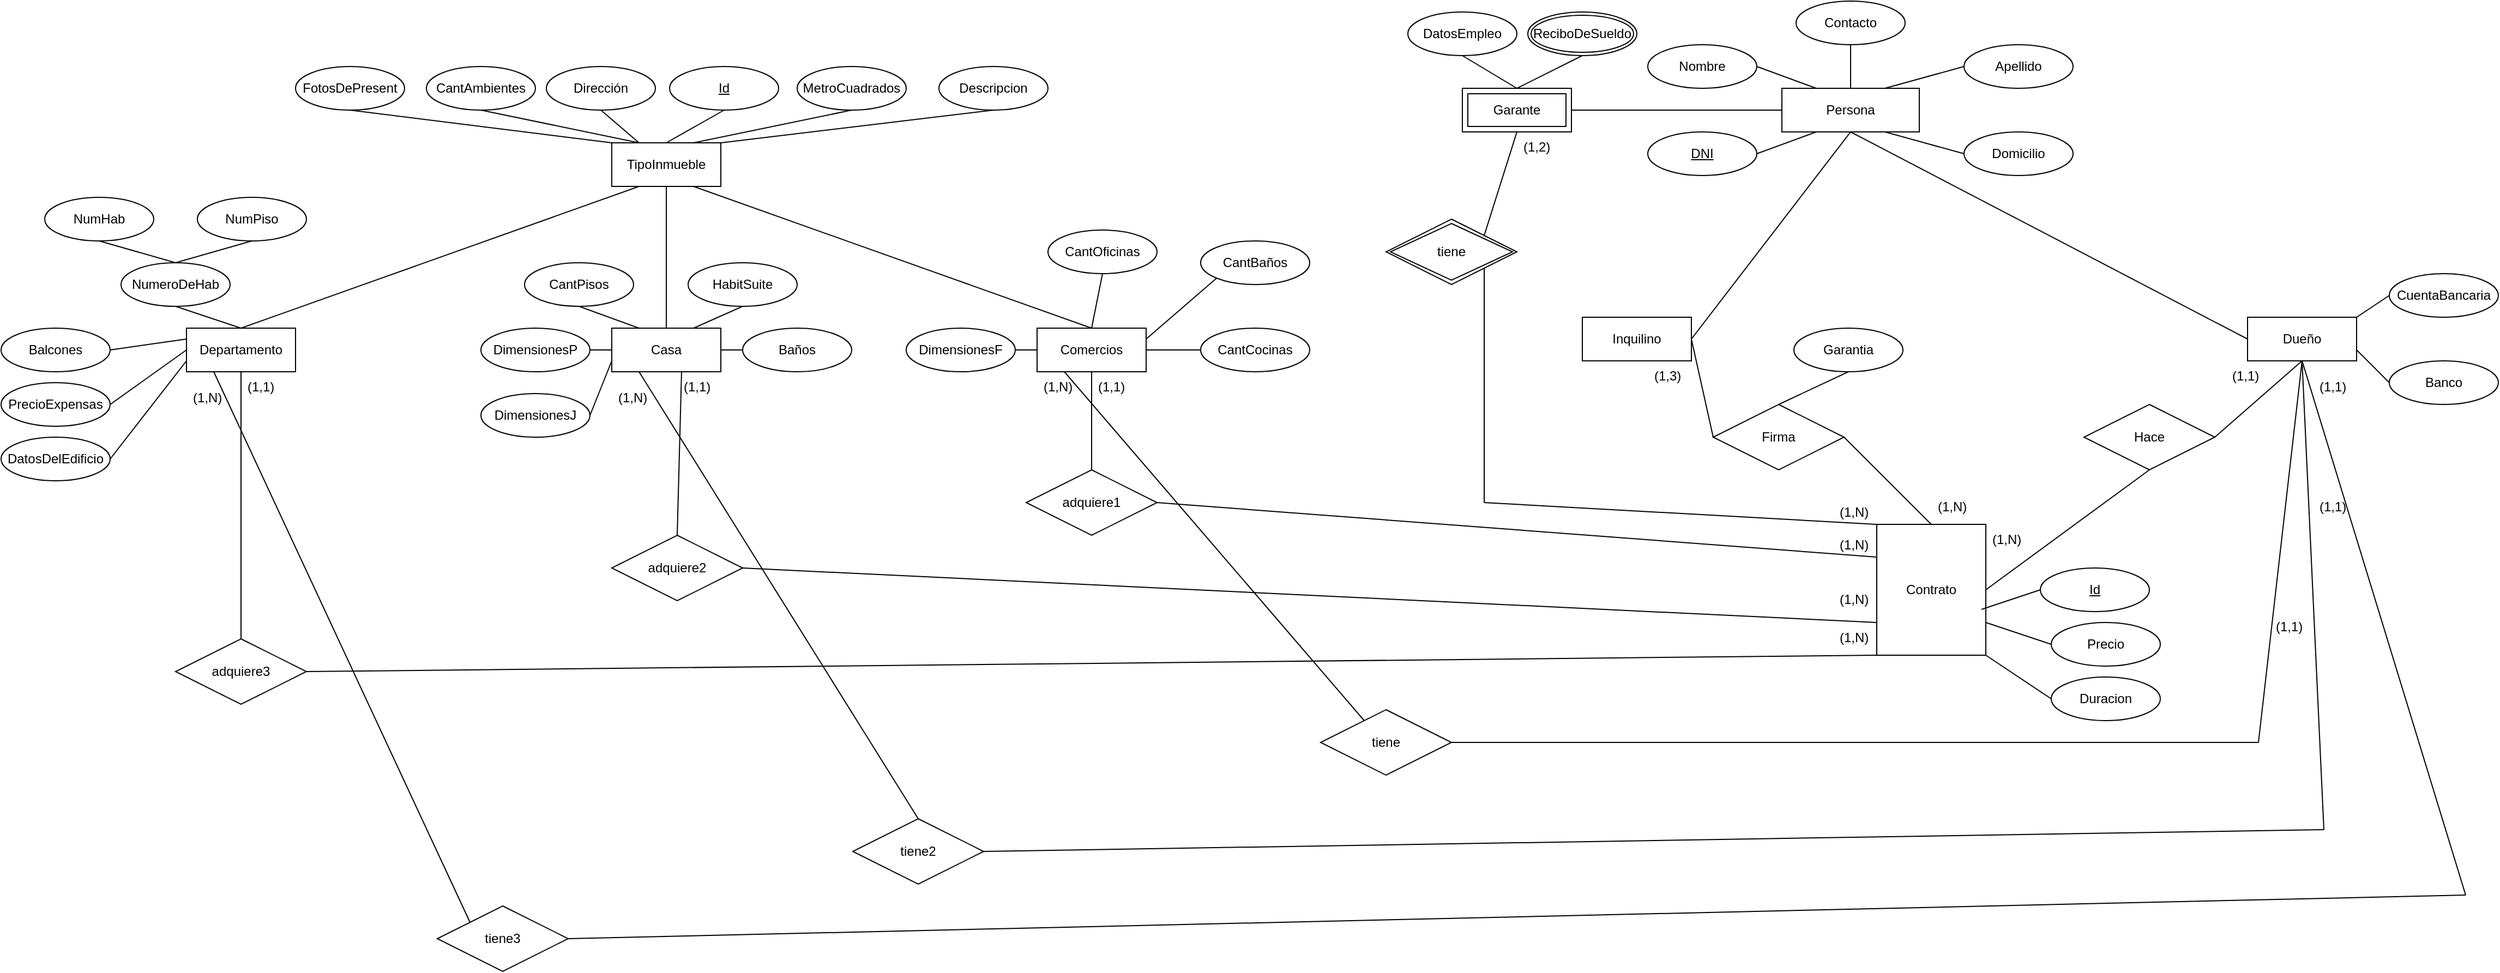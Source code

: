 <mxfile version="28.2.1" pages="3">
  <diagram name="Página-1" id="Sv7lbgLLaMbQoV-8WAz8">
    <mxGraphModel dx="2244" dy="713" grid="1" gridSize="10" guides="1" tooltips="1" connect="1" arrows="1" fold="1" page="1" pageScale="1" pageWidth="827" pageHeight="1169" background="none" math="0" shadow="0">
      <root>
        <mxCell id="0" />
        <mxCell id="1" parent="0" />
        <mxCell id="INNPcFfLDgkFXy8tYtTl-1" value="Persona" style="whiteSpace=wrap;html=1;align=center;" parent="1" vertex="1">
          <mxGeometry x="353" y="80" width="126" height="40" as="geometry" />
        </mxCell>
        <mxCell id="INNPcFfLDgkFXy8tYtTl-3" value="" style="endArrow=none;html=1;rounded=0;exitX=0.5;exitY=1;exitDx=0;exitDy=0;entryX=1;entryY=0.5;entryDx=0;entryDy=0;" parent="1" source="INNPcFfLDgkFXy8tYtTl-1" target="INNPcFfLDgkFXy8tYtTl-6" edge="1">
          <mxGeometry relative="1" as="geometry">
            <mxPoint x="349" y="120" as="sourcePoint" />
            <mxPoint x="416" y="220" as="targetPoint" />
          </mxGeometry>
        </mxCell>
        <mxCell id="INNPcFfLDgkFXy8tYtTl-5" value="" style="endArrow=none;html=1;rounded=0;exitX=0.5;exitY=1;exitDx=0;exitDy=0;entryX=0;entryY=0.5;entryDx=0;entryDy=0;" parent="1" source="INNPcFfLDgkFXy8tYtTl-1" target="INNPcFfLDgkFXy8tYtTl-7" edge="1">
          <mxGeometry relative="1" as="geometry">
            <mxPoint x="333" y="160" as="sourcePoint" />
            <mxPoint x="493" y="160" as="targetPoint" />
            <Array as="points" />
          </mxGeometry>
        </mxCell>
        <mxCell id="INNPcFfLDgkFXy8tYtTl-6" value="Inquilino" style="whiteSpace=wrap;html=1;align=center;" parent="1" vertex="1">
          <mxGeometry x="170" y="290" width="100" height="40" as="geometry" />
        </mxCell>
        <mxCell id="INNPcFfLDgkFXy8tYtTl-7" value="Dueño" style="whiteSpace=wrap;html=1;align=center;" parent="1" vertex="1">
          <mxGeometry x="780" y="290" width="100" height="40" as="geometry" />
        </mxCell>
        <mxCell id="INNPcFfLDgkFXy8tYtTl-9" value="DNI" style="ellipse;whiteSpace=wrap;html=1;align=center;fontStyle=4;" parent="1" vertex="1">
          <mxGeometry x="230" y="120" width="100" height="40" as="geometry" />
        </mxCell>
        <mxCell id="INNPcFfLDgkFXy8tYtTl-10" value="Apellido" style="ellipse;whiteSpace=wrap;html=1;align=center;" parent="1" vertex="1">
          <mxGeometry x="520" y="40" width="100" height="40" as="geometry" />
        </mxCell>
        <mxCell id="INNPcFfLDgkFXy8tYtTl-11" value="Nombre" style="ellipse;whiteSpace=wrap;html=1;align=center;" parent="1" vertex="1">
          <mxGeometry x="230" y="40" width="100" height="40" as="geometry" />
        </mxCell>
        <mxCell id="INNPcFfLDgkFXy8tYtTl-12" value="Domicilio" style="ellipse;whiteSpace=wrap;html=1;align=center;" parent="1" vertex="1">
          <mxGeometry x="520" y="120" width="100" height="40" as="geometry" />
        </mxCell>
        <mxCell id="INNPcFfLDgkFXy8tYtTl-13" value="" style="endArrow=none;html=1;rounded=0;exitX=1;exitY=0.5;exitDx=0;exitDy=0;entryX=0.25;entryY=1;entryDx=0;entryDy=0;" parent="1" source="INNPcFfLDgkFXy8tYtTl-9" target="INNPcFfLDgkFXy8tYtTl-1" edge="1">
          <mxGeometry relative="1" as="geometry">
            <mxPoint x="360" y="300" as="sourcePoint" />
            <mxPoint x="520" y="300" as="targetPoint" />
          </mxGeometry>
        </mxCell>
        <mxCell id="INNPcFfLDgkFXy8tYtTl-14" value="" style="endArrow=none;html=1;rounded=0;exitX=0.75;exitY=1;exitDx=0;exitDy=0;entryX=0;entryY=0.5;entryDx=0;entryDy=0;" parent="1" source="INNPcFfLDgkFXy8tYtTl-1" target="INNPcFfLDgkFXy8tYtTl-12" edge="1">
          <mxGeometry relative="1" as="geometry">
            <mxPoint x="360" y="300" as="sourcePoint" />
            <mxPoint x="520" y="300" as="targetPoint" />
          </mxGeometry>
        </mxCell>
        <mxCell id="INNPcFfLDgkFXy8tYtTl-15" value="" style="endArrow=none;html=1;rounded=0;exitX=1;exitY=0.5;exitDx=0;exitDy=0;entryX=0.25;entryY=0;entryDx=0;entryDy=0;" parent="1" source="INNPcFfLDgkFXy8tYtTl-11" target="INNPcFfLDgkFXy8tYtTl-1" edge="1">
          <mxGeometry relative="1" as="geometry">
            <mxPoint x="360" y="300" as="sourcePoint" />
            <mxPoint x="520" y="300" as="targetPoint" />
          </mxGeometry>
        </mxCell>
        <mxCell id="INNPcFfLDgkFXy8tYtTl-16" value="" style="endArrow=none;html=1;rounded=0;exitX=0.75;exitY=0;exitDx=0;exitDy=0;entryX=0;entryY=0.5;entryDx=0;entryDy=0;" parent="1" source="INNPcFfLDgkFXy8tYtTl-1" target="INNPcFfLDgkFXy8tYtTl-10" edge="1">
          <mxGeometry relative="1" as="geometry">
            <mxPoint x="360" y="300" as="sourcePoint" />
            <mxPoint x="520" y="300" as="targetPoint" />
          </mxGeometry>
        </mxCell>
        <mxCell id="INNPcFfLDgkFXy8tYtTl-17" value="Contacto" style="ellipse;whiteSpace=wrap;html=1;align=center;" parent="1" vertex="1">
          <mxGeometry x="366" width="100" height="40" as="geometry" />
        </mxCell>
        <mxCell id="INNPcFfLDgkFXy8tYtTl-18" value="" style="endArrow=none;html=1;rounded=0;exitX=0.5;exitY=1;exitDx=0;exitDy=0;entryX=0.5;entryY=0;entryDx=0;entryDy=0;" parent="1" source="INNPcFfLDgkFXy8tYtTl-17" target="INNPcFfLDgkFXy8tYtTl-1" edge="1">
          <mxGeometry relative="1" as="geometry">
            <mxPoint x="340" y="140" as="sourcePoint" />
            <mxPoint x="500" y="140" as="targetPoint" />
          </mxGeometry>
        </mxCell>
        <mxCell id="INNPcFfLDgkFXy8tYtTl-19" value="CuentaBancaria" style="ellipse;whiteSpace=wrap;html=1;align=center;" parent="1" vertex="1">
          <mxGeometry x="910" y="250" width="100" height="40" as="geometry" />
        </mxCell>
        <mxCell id="INNPcFfLDgkFXy8tYtTl-20" value="Banco" style="ellipse;whiteSpace=wrap;html=1;align=center;" parent="1" vertex="1">
          <mxGeometry x="910" y="330" width="100" height="40" as="geometry" />
        </mxCell>
        <mxCell id="INNPcFfLDgkFXy8tYtTl-21" value="" style="endArrow=none;html=1;rounded=0;exitX=1;exitY=0;exitDx=0;exitDy=0;entryX=0;entryY=0.5;entryDx=0;entryDy=0;" parent="1" source="INNPcFfLDgkFXy8tYtTl-7" target="INNPcFfLDgkFXy8tYtTl-19" edge="1">
          <mxGeometry relative="1" as="geometry">
            <mxPoint x="720" y="170" as="sourcePoint" />
            <mxPoint x="880" y="170" as="targetPoint" />
          </mxGeometry>
        </mxCell>
        <mxCell id="INNPcFfLDgkFXy8tYtTl-22" value="" style="endArrow=none;html=1;rounded=0;exitX=1;exitY=0.75;exitDx=0;exitDy=0;entryX=0;entryY=0.5;entryDx=0;entryDy=0;" parent="1" source="INNPcFfLDgkFXy8tYtTl-7" target="INNPcFfLDgkFXy8tYtTl-20" edge="1">
          <mxGeometry relative="1" as="geometry">
            <mxPoint x="720" y="170" as="sourcePoint" />
            <mxPoint x="880" y="170" as="targetPoint" />
          </mxGeometry>
        </mxCell>
        <mxCell id="INNPcFfLDgkFXy8tYtTl-31" value="" style="endArrow=none;html=1;rounded=0;entryX=0.5;entryY=1;entryDx=0;entryDy=0;exitX=0.5;exitY=0;exitDx=0;exitDy=0;" parent="1" source="CemNOT2NyusitbcS8Hp2-67" target="INNPcFfLDgkFXy8tYtTl-32" edge="1">
          <mxGeometry relative="1" as="geometry">
            <mxPoint x="500" y="280" as="sourcePoint" />
            <mxPoint x="470" y="230" as="targetPoint" />
          </mxGeometry>
        </mxCell>
        <mxCell id="INNPcFfLDgkFXy8tYtTl-32" value="Garantia" style="ellipse;whiteSpace=wrap;html=1;align=center;" parent="1" vertex="1">
          <mxGeometry x="364" y="300" width="100" height="40" as="geometry" />
        </mxCell>
        <mxCell id="INNPcFfLDgkFXy8tYtTl-34" value="" style="endArrow=none;html=1;rounded=0;exitX=1;exitY=0.5;exitDx=0;exitDy=0;entryX=0;entryY=0.5;entryDx=0;entryDy=0;" parent="1" source="INNPcFfLDgkFXy8tYtTl-35" target="INNPcFfLDgkFXy8tYtTl-1" edge="1">
          <mxGeometry relative="1" as="geometry">
            <mxPoint x="150" y="100" as="sourcePoint" />
            <mxPoint x="300" y="230" as="targetPoint" />
          </mxGeometry>
        </mxCell>
        <mxCell id="INNPcFfLDgkFXy8tYtTl-35" value="Garante" style="shape=ext;margin=3;double=1;whiteSpace=wrap;html=1;align=center;" parent="1" vertex="1">
          <mxGeometry x="60" y="80" width="100" height="40" as="geometry" />
        </mxCell>
        <mxCell id="INNPcFfLDgkFXy8tYtTl-38" value="" style="endArrow=none;html=1;rounded=0;exitX=1;exitY=1;exitDx=0;exitDy=0;" parent="1" edge="1" source="INNPcFfLDgkFXy8tYtTl-40">
          <mxGeometry relative="1" as="geometry">
            <mxPoint x="150" y="220" as="sourcePoint" />
            <mxPoint x="80" y="460" as="targetPoint" />
          </mxGeometry>
        </mxCell>
        <mxCell id="INNPcFfLDgkFXy8tYtTl-39" value="" style="endArrow=none;html=1;rounded=0;exitX=0.5;exitY=1;exitDx=0;exitDy=0;entryX=1;entryY=0;entryDx=0;entryDy=0;" parent="1" source="INNPcFfLDgkFXy8tYtTl-35" edge="1" target="INNPcFfLDgkFXy8tYtTl-40">
          <mxGeometry relative="1" as="geometry">
            <mxPoint x="160" y="230" as="sourcePoint" />
            <mxPoint x="110" y="190" as="targetPoint" />
          </mxGeometry>
        </mxCell>
        <mxCell id="INNPcFfLDgkFXy8tYtTl-40" value="tiene" style="shape=rhombus;double=1;perimeter=rhombusPerimeter;whiteSpace=wrap;html=1;align=center;" parent="1" vertex="1">
          <mxGeometry x="-10" y="200" width="120" height="60" as="geometry" />
        </mxCell>
        <mxCell id="INNPcFfLDgkFXy8tYtTl-42" value="ReciboDeSueldo" style="ellipse;shape=doubleEllipse;margin=3;whiteSpace=wrap;html=1;align=center;" parent="1" vertex="1">
          <mxGeometry x="120" y="10" width="100" height="40" as="geometry" />
        </mxCell>
        <mxCell id="INNPcFfLDgkFXy8tYtTl-43" value="DatosEmpleo" style="ellipse;whiteSpace=wrap;html=1;align=center;" parent="1" vertex="1">
          <mxGeometry x="10" y="10" width="100" height="40" as="geometry" />
        </mxCell>
        <mxCell id="INNPcFfLDgkFXy8tYtTl-44" value="" style="endArrow=none;html=1;rounded=0;exitX=0.5;exitY=1;exitDx=0;exitDy=0;entryX=0.5;entryY=0;entryDx=0;entryDy=0;" parent="1" source="INNPcFfLDgkFXy8tYtTl-43" target="INNPcFfLDgkFXy8tYtTl-35" edge="1">
          <mxGeometry relative="1" as="geometry">
            <mxPoint x="180" y="230" as="sourcePoint" />
            <mxPoint x="340" y="230" as="targetPoint" />
          </mxGeometry>
        </mxCell>
        <mxCell id="INNPcFfLDgkFXy8tYtTl-45" value="" style="endArrow=none;html=1;rounded=0;exitX=0.5;exitY=1;exitDx=0;exitDy=0;entryX=0.5;entryY=0;entryDx=0;entryDy=0;" parent="1" source="INNPcFfLDgkFXy8tYtTl-42" target="INNPcFfLDgkFXy8tYtTl-35" edge="1">
          <mxGeometry relative="1" as="geometry">
            <mxPoint x="180" y="230" as="sourcePoint" />
            <mxPoint x="340" y="230" as="targetPoint" />
          </mxGeometry>
        </mxCell>
        <mxCell id="CemNOT2NyusitbcS8Hp2-3" value="" style="endArrow=none;html=1;rounded=0;fontSize=12;startSize=8;endSize=8;curved=1;exitX=0;exitY=0.5;exitDx=0;exitDy=0;entryX=1;entryY=0.5;entryDx=0;entryDy=0;" edge="1" parent="1" source="CemNOT2NyusitbcS8Hp2-67" target="INNPcFfLDgkFXy8tYtTl-6">
          <mxGeometry relative="1" as="geometry">
            <mxPoint x="490" y="260" as="sourcePoint" />
            <mxPoint x="650" y="260" as="targetPoint" />
          </mxGeometry>
        </mxCell>
        <mxCell id="CemNOT2NyusitbcS8Hp2-4" value="TipoInmueble" style="whiteSpace=wrap;html=1;align=center;" vertex="1" parent="1">
          <mxGeometry x="-720" y="130" width="100" height="40" as="geometry" />
        </mxCell>
        <mxCell id="CemNOT2NyusitbcS8Hp2-6" value="Id" style="ellipse;whiteSpace=wrap;html=1;align=center;fontStyle=4;" vertex="1" parent="1">
          <mxGeometry x="-667" y="60" width="100" height="40" as="geometry" />
        </mxCell>
        <mxCell id="CemNOT2NyusitbcS8Hp2-7" value="Dirección" style="ellipse;whiteSpace=wrap;html=1;align=center;" vertex="1" parent="1">
          <mxGeometry x="-780" y="60" width="100" height="40" as="geometry" />
        </mxCell>
        <mxCell id="CemNOT2NyusitbcS8Hp2-8" value="CantAmbientes" style="ellipse;whiteSpace=wrap;html=1;align=center;" vertex="1" parent="1">
          <mxGeometry x="-890" y="60" width="100" height="40" as="geometry" />
        </mxCell>
        <mxCell id="CemNOT2NyusitbcS8Hp2-9" value="MetroCuadrados" style="ellipse;whiteSpace=wrap;html=1;align=center;" vertex="1" parent="1">
          <mxGeometry x="-550" y="60" width="100" height="40" as="geometry" />
        </mxCell>
        <mxCell id="CemNOT2NyusitbcS8Hp2-11" value="Descripcion" style="ellipse;whiteSpace=wrap;html=1;align=center;" vertex="1" parent="1">
          <mxGeometry x="-420" y="60" width="100" height="40" as="geometry" />
        </mxCell>
        <mxCell id="CemNOT2NyusitbcS8Hp2-12" value="FotosDePresent" style="ellipse;whiteSpace=wrap;html=1;align=center;" vertex="1" parent="1">
          <mxGeometry x="-1010" y="60" width="100" height="40" as="geometry" />
        </mxCell>
        <mxCell id="CemNOT2NyusitbcS8Hp2-14" value="" style="endArrow=none;html=1;rounded=0;fontSize=12;startSize=8;endSize=8;curved=1;exitX=0.5;exitY=1;exitDx=0;exitDy=0;entryX=0;entryY=0;entryDx=0;entryDy=0;" edge="1" parent="1" source="CemNOT2NyusitbcS8Hp2-12" target="CemNOT2NyusitbcS8Hp2-4">
          <mxGeometry relative="1" as="geometry">
            <mxPoint x="-880" y="120" as="sourcePoint" />
            <mxPoint x="-720" y="120" as="targetPoint" />
          </mxGeometry>
        </mxCell>
        <mxCell id="CemNOT2NyusitbcS8Hp2-16" value="" style="endArrow=none;html=1;rounded=0;fontSize=12;startSize=8;endSize=8;curved=1;exitX=0.5;exitY=1;exitDx=0;exitDy=0;entryX=0.25;entryY=0;entryDx=0;entryDy=0;" edge="1" parent="1" source="CemNOT2NyusitbcS8Hp2-8" target="CemNOT2NyusitbcS8Hp2-4">
          <mxGeometry relative="1" as="geometry">
            <mxPoint x="-880" y="120" as="sourcePoint" />
            <mxPoint x="-720" y="120" as="targetPoint" />
          </mxGeometry>
        </mxCell>
        <mxCell id="CemNOT2NyusitbcS8Hp2-17" value="" style="endArrow=none;html=1;rounded=0;fontSize=12;startSize=8;endSize=8;curved=1;entryX=0.5;entryY=1;entryDx=0;entryDy=0;exitX=0.25;exitY=0;exitDx=0;exitDy=0;" edge="1" parent="1" source="CemNOT2NyusitbcS8Hp2-4" target="CemNOT2NyusitbcS8Hp2-7">
          <mxGeometry relative="1" as="geometry">
            <mxPoint x="-880" y="120" as="sourcePoint" />
            <mxPoint x="-720" y="120" as="targetPoint" />
          </mxGeometry>
        </mxCell>
        <mxCell id="CemNOT2NyusitbcS8Hp2-18" value="" style="endArrow=none;html=1;rounded=0;fontSize=12;startSize=8;endSize=8;curved=1;entryX=0.5;entryY=1;entryDx=0;entryDy=0;exitX=0.5;exitY=0;exitDx=0;exitDy=0;" edge="1" parent="1" source="CemNOT2NyusitbcS8Hp2-4" target="CemNOT2NyusitbcS8Hp2-6">
          <mxGeometry relative="1" as="geometry">
            <mxPoint x="-880" y="120" as="sourcePoint" />
            <mxPoint x="-720" y="120" as="targetPoint" />
          </mxGeometry>
        </mxCell>
        <mxCell id="CemNOT2NyusitbcS8Hp2-19" value="" style="endArrow=none;html=1;rounded=0;fontSize=12;startSize=8;endSize=8;curved=1;entryX=0.5;entryY=1;entryDx=0;entryDy=0;exitX=0.75;exitY=0;exitDx=0;exitDy=0;" edge="1" parent="1" source="CemNOT2NyusitbcS8Hp2-4" target="CemNOT2NyusitbcS8Hp2-9">
          <mxGeometry relative="1" as="geometry">
            <mxPoint x="-880" y="120" as="sourcePoint" />
            <mxPoint x="-720" y="120" as="targetPoint" />
          </mxGeometry>
        </mxCell>
        <mxCell id="CemNOT2NyusitbcS8Hp2-20" value="" style="endArrow=none;html=1;rounded=0;fontSize=12;startSize=8;endSize=8;curved=1;entryX=0.5;entryY=1;entryDx=0;entryDy=0;exitX=1;exitY=0;exitDx=0;exitDy=0;" edge="1" parent="1" source="CemNOT2NyusitbcS8Hp2-4" target="CemNOT2NyusitbcS8Hp2-11">
          <mxGeometry relative="1" as="geometry">
            <mxPoint x="-720" y="120" as="sourcePoint" />
            <mxPoint x="-560" y="120" as="targetPoint" />
          </mxGeometry>
        </mxCell>
        <mxCell id="CemNOT2NyusitbcS8Hp2-21" value="Departamento" style="whiteSpace=wrap;html=1;align=center;" vertex="1" parent="1">
          <mxGeometry x="-1110" y="300" width="100" height="40" as="geometry" />
        </mxCell>
        <mxCell id="CemNOT2NyusitbcS8Hp2-22" value="Casa" style="whiteSpace=wrap;html=1;align=center;" vertex="1" parent="1">
          <mxGeometry x="-720" y="300" width="100" height="40" as="geometry" />
        </mxCell>
        <mxCell id="CemNOT2NyusitbcS8Hp2-23" value="Comercios" style="whiteSpace=wrap;html=1;align=center;" vertex="1" parent="1">
          <mxGeometry x="-330" y="300" width="100" height="40" as="geometry" />
        </mxCell>
        <mxCell id="CemNOT2NyusitbcS8Hp2-24" value="" style="endArrow=none;html=1;rounded=0;fontSize=12;startSize=8;endSize=8;curved=1;exitX=0.5;exitY=0;exitDx=0;exitDy=0;entryX=0.25;entryY=1;entryDx=0;entryDy=0;" edge="1" parent="1" source="CemNOT2NyusitbcS8Hp2-21" target="CemNOT2NyusitbcS8Hp2-4">
          <mxGeometry relative="1" as="geometry">
            <mxPoint x="-810" y="80" as="sourcePoint" />
            <mxPoint x="-650" y="80" as="targetPoint" />
          </mxGeometry>
        </mxCell>
        <mxCell id="CemNOT2NyusitbcS8Hp2-25" value="" style="endArrow=none;html=1;rounded=0;fontSize=12;startSize=8;endSize=8;curved=1;entryX=0.5;entryY=1;entryDx=0;entryDy=0;exitX=0.5;exitY=0;exitDx=0;exitDy=0;" edge="1" parent="1" source="CemNOT2NyusitbcS8Hp2-22" target="CemNOT2NyusitbcS8Hp2-4">
          <mxGeometry relative="1" as="geometry">
            <mxPoint x="-810" y="80" as="sourcePoint" />
            <mxPoint x="-650" y="80" as="targetPoint" />
          </mxGeometry>
        </mxCell>
        <mxCell id="CemNOT2NyusitbcS8Hp2-26" value="" style="endArrow=none;html=1;rounded=0;fontSize=12;startSize=8;endSize=8;curved=1;entryX=0.5;entryY=0;entryDx=0;entryDy=0;exitX=0.75;exitY=1;exitDx=0;exitDy=0;" edge="1" parent="1" source="CemNOT2NyusitbcS8Hp2-4" target="CemNOT2NyusitbcS8Hp2-23">
          <mxGeometry relative="1" as="geometry">
            <mxPoint x="-810" y="80" as="sourcePoint" />
            <mxPoint x="-650" y="80" as="targetPoint" />
          </mxGeometry>
        </mxCell>
        <mxCell id="CemNOT2NyusitbcS8Hp2-27" value="NumeroDeHab" style="ellipse;whiteSpace=wrap;html=1;align=center;" vertex="1" parent="1">
          <mxGeometry x="-1170" y="240" width="100" height="40" as="geometry" />
        </mxCell>
        <mxCell id="CemNOT2NyusitbcS8Hp2-28" value="NumHab" style="ellipse;whiteSpace=wrap;html=1;align=center;" vertex="1" parent="1">
          <mxGeometry x="-1240" y="180" width="100" height="40" as="geometry" />
        </mxCell>
        <mxCell id="CemNOT2NyusitbcS8Hp2-29" value="NumPiso" style="ellipse;whiteSpace=wrap;html=1;align=center;" vertex="1" parent="1">
          <mxGeometry x="-1100" y="180" width="100" height="40" as="geometry" />
        </mxCell>
        <mxCell id="CemNOT2NyusitbcS8Hp2-31" value="" style="endArrow=none;html=1;rounded=0;fontSize=12;startSize=8;endSize=8;curved=1;exitX=0.5;exitY=1;exitDx=0;exitDy=0;entryX=0.5;entryY=0;entryDx=0;entryDy=0;" edge="1" parent="1" source="CemNOT2NyusitbcS8Hp2-28" target="CemNOT2NyusitbcS8Hp2-27">
          <mxGeometry relative="1" as="geometry">
            <mxPoint x="-1130" y="190" as="sourcePoint" />
            <mxPoint x="-970" y="190" as="targetPoint" />
          </mxGeometry>
        </mxCell>
        <mxCell id="CemNOT2NyusitbcS8Hp2-32" value="" style="endArrow=none;html=1;rounded=0;fontSize=12;startSize=8;endSize=8;curved=1;exitX=0.5;exitY=0;exitDx=0;exitDy=0;entryX=0.5;entryY=1;entryDx=0;entryDy=0;" edge="1" parent="1" source="CemNOT2NyusitbcS8Hp2-27" target="CemNOT2NyusitbcS8Hp2-29">
          <mxGeometry relative="1" as="geometry">
            <mxPoint x="-1130" y="190" as="sourcePoint" />
            <mxPoint x="-970" y="190" as="targetPoint" />
          </mxGeometry>
        </mxCell>
        <mxCell id="CemNOT2NyusitbcS8Hp2-33" value="" style="endArrow=none;html=1;rounded=0;fontSize=12;startSize=8;endSize=8;curved=1;exitX=0.5;exitY=1;exitDx=0;exitDy=0;entryX=0.5;entryY=0;entryDx=0;entryDy=0;" edge="1" parent="1" source="CemNOT2NyusitbcS8Hp2-27" target="CemNOT2NyusitbcS8Hp2-21">
          <mxGeometry relative="1" as="geometry">
            <mxPoint x="-1130" y="190" as="sourcePoint" />
            <mxPoint x="-970" y="190" as="targetPoint" />
          </mxGeometry>
        </mxCell>
        <mxCell id="CemNOT2NyusitbcS8Hp2-34" value="Balcones" style="ellipse;whiteSpace=wrap;html=1;align=center;" vertex="1" parent="1">
          <mxGeometry x="-1280" y="300" width="100" height="40" as="geometry" />
        </mxCell>
        <mxCell id="CemNOT2NyusitbcS8Hp2-36" value="PrecioExpensas" style="ellipse;whiteSpace=wrap;html=1;align=center;" vertex="1" parent="1">
          <mxGeometry x="-1280" y="350" width="100" height="40" as="geometry" />
        </mxCell>
        <mxCell id="CemNOT2NyusitbcS8Hp2-37" value="DatosDelEdificio" style="ellipse;whiteSpace=wrap;html=1;align=center;" vertex="1" parent="1">
          <mxGeometry x="-1280" y="400" width="100" height="40" as="geometry" />
        </mxCell>
        <mxCell id="CemNOT2NyusitbcS8Hp2-38" value="" style="endArrow=none;html=1;rounded=0;fontSize=12;startSize=8;endSize=8;curved=1;exitX=1;exitY=0.5;exitDx=0;exitDy=0;entryX=0;entryY=0.25;entryDx=0;entryDy=0;" edge="1" parent="1" source="CemNOT2NyusitbcS8Hp2-34" target="CemNOT2NyusitbcS8Hp2-21">
          <mxGeometry relative="1" as="geometry">
            <mxPoint x="-1130" y="310" as="sourcePoint" />
            <mxPoint x="-970" y="310" as="targetPoint" />
          </mxGeometry>
        </mxCell>
        <mxCell id="CemNOT2NyusitbcS8Hp2-39" value="" style="endArrow=none;html=1;rounded=0;fontSize=12;startSize=8;endSize=8;curved=1;exitX=1;exitY=0.5;exitDx=0;exitDy=0;entryX=0;entryY=0.5;entryDx=0;entryDy=0;" edge="1" parent="1" source="CemNOT2NyusitbcS8Hp2-36" target="CemNOT2NyusitbcS8Hp2-21">
          <mxGeometry relative="1" as="geometry">
            <mxPoint x="-1130" y="310" as="sourcePoint" />
            <mxPoint x="-970" y="310" as="targetPoint" />
          </mxGeometry>
        </mxCell>
        <mxCell id="CemNOT2NyusitbcS8Hp2-40" value="" style="endArrow=none;html=1;rounded=0;fontSize=12;startSize=8;endSize=8;curved=1;exitX=1;exitY=0.5;exitDx=0;exitDy=0;entryX=0;entryY=0.75;entryDx=0;entryDy=0;" edge="1" parent="1" source="CemNOT2NyusitbcS8Hp2-37" target="CemNOT2NyusitbcS8Hp2-21">
          <mxGeometry relative="1" as="geometry">
            <mxPoint x="-1130" y="310" as="sourcePoint" />
            <mxPoint x="-970" y="310" as="targetPoint" />
          </mxGeometry>
        </mxCell>
        <mxCell id="CemNOT2NyusitbcS8Hp2-41" value="CantPisos" style="ellipse;whiteSpace=wrap;html=1;align=center;" vertex="1" parent="1">
          <mxGeometry x="-800" y="240" width="100" height="40" as="geometry" />
        </mxCell>
        <mxCell id="CemNOT2NyusitbcS8Hp2-42" value="HabitSuite" style="ellipse;whiteSpace=wrap;html=1;align=center;" vertex="1" parent="1">
          <mxGeometry x="-650" y="240" width="100" height="40" as="geometry" />
        </mxCell>
        <mxCell id="CemNOT2NyusitbcS8Hp2-43" value="DimensionesP" style="ellipse;whiteSpace=wrap;html=1;align=center;" vertex="1" parent="1">
          <mxGeometry x="-840" y="300" width="100" height="40" as="geometry" />
        </mxCell>
        <mxCell id="CemNOT2NyusitbcS8Hp2-44" value="Baños" style="ellipse;whiteSpace=wrap;html=1;align=center;" vertex="1" parent="1">
          <mxGeometry x="-600" y="300" width="100" height="40" as="geometry" />
        </mxCell>
        <mxCell id="CemNOT2NyusitbcS8Hp2-45" value="DimensionesJ" style="ellipse;whiteSpace=wrap;html=1;align=center;" vertex="1" parent="1">
          <mxGeometry x="-840" y="360" width="100" height="40" as="geometry" />
        </mxCell>
        <mxCell id="CemNOT2NyusitbcS8Hp2-46" value="" style="endArrow=none;html=1;rounded=0;fontSize=12;startSize=8;endSize=8;curved=1;exitX=0.5;exitY=1;exitDx=0;exitDy=0;entryX=0.25;entryY=0;entryDx=0;entryDy=0;" edge="1" parent="1" source="CemNOT2NyusitbcS8Hp2-41" target="CemNOT2NyusitbcS8Hp2-22">
          <mxGeometry relative="1" as="geometry">
            <mxPoint x="-720" y="310" as="sourcePoint" />
            <mxPoint x="-560" y="310" as="targetPoint" />
          </mxGeometry>
        </mxCell>
        <mxCell id="CemNOT2NyusitbcS8Hp2-47" value="" style="endArrow=none;html=1;rounded=0;fontSize=12;startSize=8;endSize=8;curved=1;exitX=0.75;exitY=0;exitDx=0;exitDy=0;entryX=0.5;entryY=1;entryDx=0;entryDy=0;" edge="1" parent="1" source="CemNOT2NyusitbcS8Hp2-22" target="CemNOT2NyusitbcS8Hp2-42">
          <mxGeometry relative="1" as="geometry">
            <mxPoint x="-720" y="310" as="sourcePoint" />
            <mxPoint x="-560" y="310" as="targetPoint" />
          </mxGeometry>
        </mxCell>
        <mxCell id="CemNOT2NyusitbcS8Hp2-48" value="" style="endArrow=none;html=1;rounded=0;fontSize=12;startSize=8;endSize=8;curved=1;entryX=0;entryY=0.5;entryDx=0;entryDy=0;exitX=1;exitY=0.5;exitDx=0;exitDy=0;" edge="1" parent="1" source="CemNOT2NyusitbcS8Hp2-22" target="CemNOT2NyusitbcS8Hp2-44">
          <mxGeometry relative="1" as="geometry">
            <mxPoint x="-720" y="310" as="sourcePoint" />
            <mxPoint x="-560" y="310" as="targetPoint" />
          </mxGeometry>
        </mxCell>
        <mxCell id="CemNOT2NyusitbcS8Hp2-49" value="" style="endArrow=none;html=1;rounded=0;fontSize=12;startSize=8;endSize=8;curved=1;exitX=1;exitY=0.5;exitDx=0;exitDy=0;entryX=0;entryY=0.5;entryDx=0;entryDy=0;" edge="1" parent="1" source="CemNOT2NyusitbcS8Hp2-43" target="CemNOT2NyusitbcS8Hp2-22">
          <mxGeometry relative="1" as="geometry">
            <mxPoint x="-720" y="310" as="sourcePoint" />
            <mxPoint x="-560" y="310" as="targetPoint" />
          </mxGeometry>
        </mxCell>
        <mxCell id="CemNOT2NyusitbcS8Hp2-50" value="" style="endArrow=none;html=1;rounded=0;fontSize=12;startSize=8;endSize=8;curved=1;exitX=1;exitY=0.5;exitDx=0;exitDy=0;entryX=0;entryY=0.75;entryDx=0;entryDy=0;" edge="1" parent="1" source="CemNOT2NyusitbcS8Hp2-45" target="CemNOT2NyusitbcS8Hp2-22">
          <mxGeometry relative="1" as="geometry">
            <mxPoint x="-720" y="310" as="sourcePoint" />
            <mxPoint x="-560" y="310" as="targetPoint" />
          </mxGeometry>
        </mxCell>
        <mxCell id="CemNOT2NyusitbcS8Hp2-52" value="CantOficinas" style="ellipse;whiteSpace=wrap;html=1;align=center;" vertex="1" parent="1">
          <mxGeometry x="-320" y="210" width="100" height="40" as="geometry" />
        </mxCell>
        <mxCell id="CemNOT2NyusitbcS8Hp2-53" value="CantBaños" style="ellipse;whiteSpace=wrap;html=1;align=center;" vertex="1" parent="1">
          <mxGeometry x="-180" y="220" width="100" height="40" as="geometry" />
        </mxCell>
        <mxCell id="CemNOT2NyusitbcS8Hp2-54" value="CantCocinas" style="ellipse;whiteSpace=wrap;html=1;align=center;" vertex="1" parent="1">
          <mxGeometry x="-180" y="300" width="100" height="40" as="geometry" />
        </mxCell>
        <mxCell id="CemNOT2NyusitbcS8Hp2-55" value="DimensionesF" style="ellipse;whiteSpace=wrap;html=1;align=center;" vertex="1" parent="1">
          <mxGeometry x="-450" y="300" width="100" height="40" as="geometry" />
        </mxCell>
        <mxCell id="CemNOT2NyusitbcS8Hp2-57" value="" style="endArrow=none;html=1;rounded=0;fontSize=12;startSize=8;endSize=8;curved=1;exitX=1;exitY=0.5;exitDx=0;exitDy=0;entryX=0;entryY=0.5;entryDx=0;entryDy=0;" edge="1" parent="1" source="CemNOT2NyusitbcS8Hp2-55" target="CemNOT2NyusitbcS8Hp2-23">
          <mxGeometry relative="1" as="geometry">
            <mxPoint x="-270" y="340" as="sourcePoint" />
            <mxPoint x="-330" y="320" as="targetPoint" />
          </mxGeometry>
        </mxCell>
        <mxCell id="CemNOT2NyusitbcS8Hp2-58" value="" style="endArrow=none;html=1;rounded=0;fontSize=12;startSize=8;endSize=8;curved=1;exitX=0.5;exitY=1;exitDx=0;exitDy=0;entryX=0.5;entryY=0;entryDx=0;entryDy=0;" edge="1" parent="1" source="CemNOT2NyusitbcS8Hp2-52" target="CemNOT2NyusitbcS8Hp2-23">
          <mxGeometry relative="1" as="geometry">
            <mxPoint x="-340" y="320" as="sourcePoint" />
            <mxPoint x="-180" y="320" as="targetPoint" />
          </mxGeometry>
        </mxCell>
        <mxCell id="CemNOT2NyusitbcS8Hp2-59" value="" style="endArrow=none;html=1;rounded=0;fontSize=12;startSize=8;endSize=8;curved=1;exitX=0;exitY=1;exitDx=0;exitDy=0;entryX=1;entryY=0.25;entryDx=0;entryDy=0;" edge="1" parent="1" source="CemNOT2NyusitbcS8Hp2-53" target="CemNOT2NyusitbcS8Hp2-23">
          <mxGeometry relative="1" as="geometry">
            <mxPoint x="-340" y="320" as="sourcePoint" />
            <mxPoint x="-180" y="320" as="targetPoint" />
          </mxGeometry>
        </mxCell>
        <mxCell id="CemNOT2NyusitbcS8Hp2-60" value="" style="endArrow=none;html=1;rounded=0;fontSize=12;startSize=8;endSize=8;curved=1;exitX=1;exitY=0.5;exitDx=0;exitDy=0;entryX=0;entryY=0.5;entryDx=0;entryDy=0;" edge="1" parent="1" source="CemNOT2NyusitbcS8Hp2-23" target="CemNOT2NyusitbcS8Hp2-54">
          <mxGeometry relative="1" as="geometry">
            <mxPoint x="-340" y="320" as="sourcePoint" />
            <mxPoint x="-180" y="320" as="targetPoint" />
          </mxGeometry>
        </mxCell>
        <mxCell id="CemNOT2NyusitbcS8Hp2-61" value="Contrato" style="whiteSpace=wrap;html=1;align=center;" vertex="1" parent="1">
          <mxGeometry x="440" y="480" width="100" height="120" as="geometry" />
        </mxCell>
        <mxCell id="CemNOT2NyusitbcS8Hp2-63" value="Id" style="ellipse;whiteSpace=wrap;html=1;align=center;fontStyle=4;" vertex="1" parent="1">
          <mxGeometry x="590" y="520" width="100" height="40" as="geometry" />
        </mxCell>
        <mxCell id="CemNOT2NyusitbcS8Hp2-66" value="" style="endArrow=none;html=1;rounded=0;fontSize=12;startSize=8;endSize=8;curved=1;exitX=0.96;exitY=0.65;exitDx=0;exitDy=0;entryX=0;entryY=0.5;entryDx=0;entryDy=0;exitPerimeter=0;" edge="1" parent="1" source="CemNOT2NyusitbcS8Hp2-61" target="CemNOT2NyusitbcS8Hp2-63">
          <mxGeometry relative="1" as="geometry">
            <mxPoint x="500" y="420" as="sourcePoint" />
            <mxPoint x="660" y="420" as="targetPoint" />
          </mxGeometry>
        </mxCell>
        <mxCell id="CemNOT2NyusitbcS8Hp2-68" value="" style="endArrow=none;html=1;rounded=0;fontSize=12;startSize=8;endSize=8;curved=1;exitX=0.5;exitY=0;exitDx=0;exitDy=0;entryX=1;entryY=0.5;entryDx=0;entryDy=0;" edge="1" parent="1" source="CemNOT2NyusitbcS8Hp2-61" target="CemNOT2NyusitbcS8Hp2-67">
          <mxGeometry relative="1" as="geometry">
            <mxPoint x="440" y="500" as="sourcePoint" />
            <mxPoint x="270" y="310" as="targetPoint" />
          </mxGeometry>
        </mxCell>
        <mxCell id="CemNOT2NyusitbcS8Hp2-67" value="Firma" style="shape=rhombus;perimeter=rhombusPerimeter;whiteSpace=wrap;html=1;align=center;" vertex="1" parent="1">
          <mxGeometry x="290" y="370" width="120" height="60" as="geometry" />
        </mxCell>
        <mxCell id="CemNOT2NyusitbcS8Hp2-69" value="" style="endArrow=none;html=1;rounded=0;fontSize=12;startSize=8;endSize=8;curved=1;entryX=0.5;entryY=1;entryDx=0;entryDy=0;exitX=1;exitY=0.5;exitDx=0;exitDy=0;" edge="1" parent="1" source="CemNOT2NyusitbcS8Hp2-70" target="INNPcFfLDgkFXy8tYtTl-7">
          <mxGeometry relative="1" as="geometry">
            <mxPoint x="670" y="470" as="sourcePoint" />
            <mxPoint x="830" y="470" as="targetPoint" />
          </mxGeometry>
        </mxCell>
        <mxCell id="CemNOT2NyusitbcS8Hp2-71" value="" style="endArrow=none;html=1;rounded=0;fontSize=12;startSize=8;endSize=8;curved=1;entryX=0.5;entryY=1;entryDx=0;entryDy=0;exitX=1;exitY=0.5;exitDx=0;exitDy=0;" edge="1" parent="1" source="CemNOT2NyusitbcS8Hp2-61" target="CemNOT2NyusitbcS8Hp2-70">
          <mxGeometry relative="1" as="geometry">
            <mxPoint x="540" y="500" as="sourcePoint" />
            <mxPoint x="830" y="330" as="targetPoint" />
          </mxGeometry>
        </mxCell>
        <mxCell id="CemNOT2NyusitbcS8Hp2-70" value="Hace" style="shape=rhombus;perimeter=rhombusPerimeter;whiteSpace=wrap;html=1;align=center;" vertex="1" parent="1">
          <mxGeometry x="630" y="370" width="120" height="60" as="geometry" />
        </mxCell>
        <mxCell id="CemNOT2NyusitbcS8Hp2-72" value="" style="endArrow=none;html=1;rounded=0;fontSize=12;startSize=8;endSize=8;curved=1;entryX=0;entryY=0;entryDx=0;entryDy=0;" edge="1" parent="1" target="CemNOT2NyusitbcS8Hp2-61">
          <mxGeometry relative="1" as="geometry">
            <mxPoint x="80" y="460" as="sourcePoint" />
            <mxPoint x="300" y="340" as="targetPoint" />
          </mxGeometry>
        </mxCell>
        <mxCell id="CemNOT2NyusitbcS8Hp2-73" value="adquiere1" style="shape=rhombus;perimeter=rhombusPerimeter;whiteSpace=wrap;html=1;align=center;" vertex="1" parent="1">
          <mxGeometry x="-340" y="430" width="120" height="60" as="geometry" />
        </mxCell>
        <mxCell id="CemNOT2NyusitbcS8Hp2-74" value="adquiere2" style="shape=rhombus;perimeter=rhombusPerimeter;whiteSpace=wrap;html=1;align=center;" vertex="1" parent="1">
          <mxGeometry x="-720" y="490" width="120" height="60" as="geometry" />
        </mxCell>
        <mxCell id="CemNOT2NyusitbcS8Hp2-75" value="adquiere3" style="shape=rhombus;perimeter=rhombusPerimeter;whiteSpace=wrap;html=1;align=center;" vertex="1" parent="1">
          <mxGeometry x="-1120" y="585" width="120" height="60" as="geometry" />
        </mxCell>
        <mxCell id="CemNOT2NyusitbcS8Hp2-76" value="" style="endArrow=none;html=1;rounded=0;fontSize=12;startSize=8;endSize=8;curved=1;exitX=0.5;exitY=1;exitDx=0;exitDy=0;entryX=0.5;entryY=0;entryDx=0;entryDy=0;" edge="1" parent="1" source="CemNOT2NyusitbcS8Hp2-21" target="CemNOT2NyusitbcS8Hp2-75">
          <mxGeometry relative="1" as="geometry">
            <mxPoint x="-1280" y="540" as="sourcePoint" />
            <mxPoint x="-1120" y="540" as="targetPoint" />
          </mxGeometry>
        </mxCell>
        <mxCell id="CemNOT2NyusitbcS8Hp2-77" value="" style="endArrow=none;html=1;rounded=0;fontSize=12;startSize=8;endSize=8;curved=1;exitX=0.64;exitY=1;exitDx=0;exitDy=0;exitPerimeter=0;entryX=0.5;entryY=0;entryDx=0;entryDy=0;" edge="1" parent="1" source="CemNOT2NyusitbcS8Hp2-22" target="CemNOT2NyusitbcS8Hp2-74">
          <mxGeometry relative="1" as="geometry">
            <mxPoint x="-680" y="540" as="sourcePoint" />
            <mxPoint x="-520" y="540" as="targetPoint" />
          </mxGeometry>
        </mxCell>
        <mxCell id="CemNOT2NyusitbcS8Hp2-78" value="" style="endArrow=none;html=1;rounded=0;fontSize=12;startSize=8;endSize=8;curved=1;exitX=1;exitY=0.5;exitDx=0;exitDy=0;entryX=0;entryY=0.75;entryDx=0;entryDy=0;" edge="1" parent="1" source="CemNOT2NyusitbcS8Hp2-74" target="CemNOT2NyusitbcS8Hp2-61">
          <mxGeometry relative="1" as="geometry">
            <mxPoint x="-680" y="540" as="sourcePoint" />
            <mxPoint x="-520" y="540" as="targetPoint" />
          </mxGeometry>
        </mxCell>
        <mxCell id="CemNOT2NyusitbcS8Hp2-79" value="" style="endArrow=none;html=1;rounded=0;fontSize=12;startSize=8;endSize=8;curved=1;exitX=0.5;exitY=1;exitDx=0;exitDy=0;entryX=0.5;entryY=0;entryDx=0;entryDy=0;" edge="1" parent="1" source="CemNOT2NyusitbcS8Hp2-23" target="CemNOT2NyusitbcS8Hp2-73">
          <mxGeometry relative="1" as="geometry">
            <mxPoint x="-80" y="540" as="sourcePoint" />
            <mxPoint x="80" y="540" as="targetPoint" />
          </mxGeometry>
        </mxCell>
        <mxCell id="CemNOT2NyusitbcS8Hp2-80" value="" style="endArrow=none;html=1;rounded=0;fontSize=12;startSize=8;endSize=8;curved=1;exitX=1;exitY=0.5;exitDx=0;exitDy=0;entryX=0;entryY=0.25;entryDx=0;entryDy=0;" edge="1" parent="1" source="CemNOT2NyusitbcS8Hp2-73" target="CemNOT2NyusitbcS8Hp2-61">
          <mxGeometry relative="1" as="geometry">
            <mxPoint x="120" y="540" as="sourcePoint" />
            <mxPoint x="280" y="540" as="targetPoint" />
          </mxGeometry>
        </mxCell>
        <mxCell id="CemNOT2NyusitbcS8Hp2-81" value="" style="endArrow=none;html=1;rounded=0;fontSize=12;startSize=8;endSize=8;curved=1;exitX=1;exitY=0.5;exitDx=0;exitDy=0;entryX=0;entryY=1;entryDx=0;entryDy=0;" edge="1" parent="1" source="CemNOT2NyusitbcS8Hp2-75" target="CemNOT2NyusitbcS8Hp2-61">
          <mxGeometry relative="1" as="geometry">
            <mxPoint x="-850" y="540" as="sourcePoint" />
            <mxPoint x="-690" y="540" as="targetPoint" />
          </mxGeometry>
        </mxCell>
        <mxCell id="CemNOT2NyusitbcS8Hp2-94" value="(1,N)" style="text;strokeColor=none;fillColor=none;spacingLeft=4;spacingRight=4;overflow=hidden;rotatable=0;points=[[0,0.5],[1,0.5]];portConstraint=eastwest;fontSize=12;whiteSpace=wrap;html=1;" vertex="1" parent="1">
          <mxGeometry x="540" y="480" width="40" height="30" as="geometry" />
        </mxCell>
        <mxCell id="CemNOT2NyusitbcS8Hp2-97" value="(1,1)" style="text;strokeColor=none;fillColor=none;spacingLeft=4;spacingRight=4;overflow=hidden;rotatable=0;points=[[0,0.5],[1,0.5]];portConstraint=eastwest;fontSize=12;whiteSpace=wrap;html=1;" vertex="1" parent="1">
          <mxGeometry x="760" y="330" width="40" height="30" as="geometry" />
        </mxCell>
        <mxCell id="CemNOT2NyusitbcS8Hp2-98" value="(1,3)" style="text;strokeColor=none;fillColor=none;spacingLeft=4;spacingRight=4;overflow=hidden;rotatable=0;points=[[0,0.5],[1,0.5]];portConstraint=eastwest;fontSize=12;whiteSpace=wrap;html=1;" vertex="1" parent="1">
          <mxGeometry x="230" y="330" width="40" height="30" as="geometry" />
        </mxCell>
        <mxCell id="CemNOT2NyusitbcS8Hp2-99" value="(1,2)" style="text;strokeColor=none;fillColor=none;spacingLeft=4;spacingRight=4;overflow=hidden;rotatable=0;points=[[0,0.5],[1,0.5]];portConstraint=eastwest;fontSize=12;whiteSpace=wrap;html=1;" vertex="1" parent="1">
          <mxGeometry x="110" y="120" width="40" height="30" as="geometry" />
        </mxCell>
        <mxCell id="CemNOT2NyusitbcS8Hp2-101" value="(1,N)" style="text;strokeColor=none;fillColor=none;spacingLeft=4;spacingRight=4;overflow=hidden;rotatable=0;points=[[0,0.5],[1,0.5]];portConstraint=eastwest;fontSize=12;whiteSpace=wrap;html=1;" vertex="1" parent="1">
          <mxGeometry x="400" y="455" width="40" height="30" as="geometry" />
        </mxCell>
        <mxCell id="CemNOT2NyusitbcS8Hp2-102" value="(1,N)" style="text;strokeColor=none;fillColor=none;spacingLeft=4;spacingRight=4;overflow=hidden;rotatable=0;points=[[0,0.5],[1,0.5]];portConstraint=eastwest;fontSize=12;whiteSpace=wrap;html=1;" vertex="1" parent="1">
          <mxGeometry x="490" y="450" width="40" height="30" as="geometry" />
        </mxCell>
        <mxCell id="CemNOT2NyusitbcS8Hp2-103" value="(1,1)" style="text;strokeColor=none;fillColor=none;spacingLeft=4;spacingRight=4;overflow=hidden;rotatable=0;points=[[0,0.5],[1,0.5]];portConstraint=eastwest;fontSize=12;whiteSpace=wrap;html=1;" vertex="1" parent="1">
          <mxGeometry x="-280" y="340" width="40" height="30" as="geometry" />
        </mxCell>
        <mxCell id="CemNOT2NyusitbcS8Hp2-105" value="(1,1)" style="text;strokeColor=none;fillColor=none;spacingLeft=4;spacingRight=4;overflow=hidden;rotatable=0;points=[[0,0.5],[1,0.5]];portConstraint=eastwest;fontSize=12;whiteSpace=wrap;html=1;" vertex="1" parent="1">
          <mxGeometry x="-660" y="340" width="40" height="30" as="geometry" />
        </mxCell>
        <mxCell id="CemNOT2NyusitbcS8Hp2-106" value="(1,1)" style="text;strokeColor=none;fillColor=none;spacingLeft=4;spacingRight=4;overflow=hidden;rotatable=0;points=[[0,0.5],[1,0.5]];portConstraint=eastwest;fontSize=12;whiteSpace=wrap;html=1;" vertex="1" parent="1">
          <mxGeometry x="-1060" y="340" width="40" height="30" as="geometry" />
        </mxCell>
        <mxCell id="CemNOT2NyusitbcS8Hp2-107" value="(1,N)" style="text;strokeColor=none;fillColor=none;spacingLeft=4;spacingRight=4;overflow=hidden;rotatable=0;points=[[0,0.5],[1,0.5]];portConstraint=eastwest;fontSize=12;whiteSpace=wrap;html=1;" vertex="1" parent="1">
          <mxGeometry x="400" y="485" width="40" height="30" as="geometry" />
        </mxCell>
        <mxCell id="CemNOT2NyusitbcS8Hp2-108" value="(1,N)" style="text;strokeColor=none;fillColor=none;spacingLeft=4;spacingRight=4;overflow=hidden;rotatable=0;points=[[0,0.5],[1,0.5]];portConstraint=eastwest;fontSize=12;whiteSpace=wrap;html=1;" vertex="1" parent="1">
          <mxGeometry x="400" y="535" width="40" height="30" as="geometry" />
        </mxCell>
        <mxCell id="CemNOT2NyusitbcS8Hp2-109" value="(1,N)" style="text;strokeColor=none;fillColor=none;spacingLeft=4;spacingRight=4;overflow=hidden;rotatable=0;points=[[0,0.5],[1,0.5]];portConstraint=eastwest;fontSize=12;whiteSpace=wrap;html=1;" vertex="1" parent="1">
          <mxGeometry x="400" y="570" width="40" height="30" as="geometry" />
        </mxCell>
        <mxCell id="CemNOT2NyusitbcS8Hp2-110" value="tiene3" style="shape=rhombus;perimeter=rhombusPerimeter;whiteSpace=wrap;html=1;align=center;" vertex="1" parent="1">
          <mxGeometry x="-880" y="830" width="120" height="60" as="geometry" />
        </mxCell>
        <mxCell id="CemNOT2NyusitbcS8Hp2-111" value="tiene2" style="shape=rhombus;perimeter=rhombusPerimeter;whiteSpace=wrap;html=1;align=center;" vertex="1" parent="1">
          <mxGeometry x="-499" y="750" width="120" height="60" as="geometry" />
        </mxCell>
        <mxCell id="CemNOT2NyusitbcS8Hp2-113" value="tiene" style="shape=rhombus;perimeter=rhombusPerimeter;whiteSpace=wrap;html=1;align=center;" vertex="1" parent="1">
          <mxGeometry x="-70" y="650" width="120" height="60" as="geometry" />
        </mxCell>
        <mxCell id="CemNOT2NyusitbcS8Hp2-115" value="" style="endArrow=none;html=1;rounded=0;fontSize=12;startSize=8;endSize=8;curved=1;exitX=0.25;exitY=1;exitDx=0;exitDy=0;entryX=0;entryY=0;entryDx=0;entryDy=0;" edge="1" parent="1" source="CemNOT2NyusitbcS8Hp2-21" target="CemNOT2NyusitbcS8Hp2-110">
          <mxGeometry relative="1" as="geometry">
            <mxPoint x="-1020" y="800" as="sourcePoint" />
            <mxPoint x="-860" y="800" as="targetPoint" />
          </mxGeometry>
        </mxCell>
        <mxCell id="CemNOT2NyusitbcS8Hp2-117" value="" style="endArrow=none;html=1;rounded=0;fontSize=12;startSize=8;endSize=8;curved=1;exitX=0.25;exitY=1;exitDx=0;exitDy=0;entryX=0.5;entryY=0;entryDx=0;entryDy=0;" edge="1" parent="1" source="CemNOT2NyusitbcS8Hp2-22" target="CemNOT2NyusitbcS8Hp2-111">
          <mxGeometry relative="1" as="geometry">
            <mxPoint x="-820" y="400" as="sourcePoint" />
            <mxPoint x="-660" y="400" as="targetPoint" />
          </mxGeometry>
        </mxCell>
        <mxCell id="CemNOT2NyusitbcS8Hp2-118" value="" style="endArrow=none;html=1;rounded=0;fontSize=12;startSize=8;endSize=8;curved=1;entryX=0.25;entryY=1;entryDx=0;entryDy=0;" edge="1" parent="1" target="CemNOT2NyusitbcS8Hp2-23">
          <mxGeometry relative="1" as="geometry">
            <mxPoint x="-30" y="660" as="sourcePoint" />
            <mxPoint x="-260" y="400" as="targetPoint" />
          </mxGeometry>
        </mxCell>
        <mxCell id="CemNOT2NyusitbcS8Hp2-119" value="Precio" style="ellipse;whiteSpace=wrap;html=1;align=center;" vertex="1" parent="1">
          <mxGeometry x="600" y="570" width="100" height="40" as="geometry" />
        </mxCell>
        <mxCell id="CemNOT2NyusitbcS8Hp2-120" value="" style="endArrow=none;html=1;rounded=0;fontSize=12;startSize=8;endSize=8;curved=1;exitX=0;exitY=0.5;exitDx=0;exitDy=0;entryX=1;entryY=0.75;entryDx=0;entryDy=0;" edge="1" parent="1" source="CemNOT2NyusitbcS8Hp2-119" target="CemNOT2NyusitbcS8Hp2-61">
          <mxGeometry relative="1" as="geometry">
            <mxPoint x="570" y="709" as="sourcePoint" />
            <mxPoint x="621" y="680" as="targetPoint" />
          </mxGeometry>
        </mxCell>
        <mxCell id="CemNOT2NyusitbcS8Hp2-121" value="Duracion" style="ellipse;whiteSpace=wrap;html=1;align=center;" vertex="1" parent="1">
          <mxGeometry x="600" y="620" width="100" height="40" as="geometry" />
        </mxCell>
        <mxCell id="CemNOT2NyusitbcS8Hp2-122" value="" style="endArrow=none;html=1;rounded=0;fontSize=12;startSize=8;endSize=8;curved=1;exitX=1;exitY=1;exitDx=0;exitDy=0;" edge="1" parent="1" source="CemNOT2NyusitbcS8Hp2-61">
          <mxGeometry relative="1" as="geometry">
            <mxPoint x="560" y="660" as="sourcePoint" />
            <mxPoint x="600" y="640" as="targetPoint" />
          </mxGeometry>
        </mxCell>
        <mxCell id="CemNOT2NyusitbcS8Hp2-125" value="(1,N)" style="text;strokeColor=none;fillColor=none;spacingLeft=4;spacingRight=4;overflow=hidden;rotatable=0;points=[[0,0.5],[1,0.5]];portConstraint=eastwest;fontSize=12;whiteSpace=wrap;html=1;" vertex="1" parent="1">
          <mxGeometry x="-330" y="340" width="40" height="30" as="geometry" />
        </mxCell>
        <mxCell id="CemNOT2NyusitbcS8Hp2-126" value="" style="endArrow=none;html=1;rounded=0;fontSize=12;startSize=8;endSize=8;curved=1;exitX=1;exitY=0.5;exitDx=0;exitDy=0;" edge="1" parent="1" source="CemNOT2NyusitbcS8Hp2-111">
          <mxGeometry relative="1" as="geometry">
            <mxPoint x="-370" y="830" as="sourcePoint" />
            <mxPoint x="850" y="760" as="targetPoint" />
          </mxGeometry>
        </mxCell>
        <mxCell id="CemNOT2NyusitbcS8Hp2-127" value="" style="endArrow=none;html=1;rounded=0;fontSize=12;startSize=8;endSize=8;curved=1;exitX=1;exitY=0.5;exitDx=0;exitDy=0;" edge="1" parent="1">
          <mxGeometry relative="1" as="geometry">
            <mxPoint x="50" y="680" as="sourcePoint" />
            <mxPoint x="790" y="680" as="targetPoint" />
          </mxGeometry>
        </mxCell>
        <mxCell id="CemNOT2NyusitbcS8Hp2-128" value="" style="endArrow=none;html=1;rounded=0;fontSize=12;startSize=8;endSize=8;curved=1;exitX=1;exitY=0.5;exitDx=0;exitDy=0;" edge="1" parent="1">
          <mxGeometry relative="1" as="geometry">
            <mxPoint x="-760" y="860" as="sourcePoint" />
            <mxPoint x="980" y="820" as="targetPoint" />
          </mxGeometry>
        </mxCell>
        <mxCell id="CemNOT2NyusitbcS8Hp2-129" value="" style="endArrow=none;html=1;rounded=0;fontSize=12;startSize=8;endSize=8;curved=1;exitX=0.5;exitY=1;exitDx=0;exitDy=0;" edge="1" parent="1" source="INNPcFfLDgkFXy8tYtTl-7">
          <mxGeometry relative="1" as="geometry">
            <mxPoint x="890" y="810" as="sourcePoint" />
            <mxPoint x="980" y="820" as="targetPoint" />
          </mxGeometry>
        </mxCell>
        <mxCell id="CemNOT2NyusitbcS8Hp2-130" value="" style="endArrow=none;html=1;rounded=0;fontSize=12;startSize=8;endSize=8;curved=1;exitX=0.5;exitY=1;exitDx=0;exitDy=0;" edge="1" parent="1" source="INNPcFfLDgkFXy8tYtTl-7">
          <mxGeometry relative="1" as="geometry">
            <mxPoint x="890" y="810" as="sourcePoint" />
            <mxPoint x="850" y="760" as="targetPoint" />
          </mxGeometry>
        </mxCell>
        <mxCell id="CemNOT2NyusitbcS8Hp2-132" value="" style="endArrow=none;html=1;rounded=0;fontSize=12;startSize=8;endSize=8;curved=1;exitX=0.5;exitY=1;exitDx=0;exitDy=0;" edge="1" parent="1" source="INNPcFfLDgkFXy8tYtTl-7">
          <mxGeometry relative="1" as="geometry">
            <mxPoint x="640" y="810" as="sourcePoint" />
            <mxPoint x="790" y="680" as="targetPoint" />
          </mxGeometry>
        </mxCell>
        <mxCell id="CemNOT2NyusitbcS8Hp2-134" value="(1,1)" style="text;strokeColor=none;fillColor=none;spacingLeft=4;spacingRight=4;overflow=hidden;rotatable=0;points=[[0,0.5],[1,0.5]];portConstraint=eastwest;fontSize=12;whiteSpace=wrap;html=1;" vertex="1" parent="1">
          <mxGeometry x="840" y="340" width="40" height="30" as="geometry" />
        </mxCell>
        <mxCell id="CemNOT2NyusitbcS8Hp2-135" value="(1,1)" style="text;strokeColor=none;fillColor=none;spacingLeft=4;spacingRight=4;overflow=hidden;rotatable=0;points=[[0,0.5],[1,0.5]];portConstraint=eastwest;fontSize=12;whiteSpace=wrap;html=1;" vertex="1" parent="1">
          <mxGeometry x="840" y="450" width="40" height="30" as="geometry" />
        </mxCell>
        <mxCell id="CemNOT2NyusitbcS8Hp2-136" value="(1,1)" style="text;strokeColor=none;fillColor=none;spacingLeft=4;spacingRight=4;overflow=hidden;rotatable=0;points=[[0,0.5],[1,0.5]];portConstraint=eastwest;fontSize=12;whiteSpace=wrap;html=1;" vertex="1" parent="1">
          <mxGeometry x="800" y="560" width="40" height="30" as="geometry" />
        </mxCell>
        <mxCell id="CemNOT2NyusitbcS8Hp2-137" value="(1,N)" style="text;strokeColor=none;fillColor=none;spacingLeft=4;spacingRight=4;overflow=hidden;rotatable=0;points=[[0,0.5],[1,0.5]];portConstraint=eastwest;fontSize=12;whiteSpace=wrap;html=1;" vertex="1" parent="1">
          <mxGeometry x="-720" y="350" width="40" height="30" as="geometry" />
        </mxCell>
        <mxCell id="CemNOT2NyusitbcS8Hp2-138" value="(1,N)" style="text;strokeColor=none;fillColor=none;spacingLeft=4;spacingRight=4;overflow=hidden;rotatable=0;points=[[0,0.5],[1,0.5]];portConstraint=eastwest;fontSize=12;whiteSpace=wrap;html=1;" vertex="1" parent="1">
          <mxGeometry x="-1110" y="350" width="40" height="30" as="geometry" />
        </mxCell>
      </root>
    </mxGraphModel>
  </diagram>
  <diagram id="DnOXAZyWkaRvY7BYTSDH" name="Página-2">
    <mxGraphModel dx="3665" dy="3295" grid="1" gridSize="10" guides="1" tooltips="1" connect="1" arrows="1" fold="1" page="0" pageScale="1" pageWidth="827" pageHeight="1169" math="0" shadow="0">
      <root>
        <mxCell id="0" />
        <mxCell id="1" parent="0" />
        <mxCell id="epn5L70VDGuflC7pDkOr-1" value="Financiadora" style="whiteSpace=wrap;html=1;align=center;" vertex="1" parent="1">
          <mxGeometry x="580" y="180" width="100" height="40" as="geometry" />
        </mxCell>
        <mxCell id="epn5L70VDGuflC7pDkOr-2" value="" style="endArrow=none;html=1;rounded=0;fontSize=12;startSize=8;endSize=8;curved=1;entryX=0.5;entryY=1;entryDx=0;entryDy=0;" edge="1" parent="1" target="epn5L70VDGuflC7pDkOr-1">
          <mxGeometry relative="1" as="geometry">
            <mxPoint x="620" y="290" as="sourcePoint" />
            <mxPoint x="600" y="210" as="targetPoint" />
          </mxGeometry>
        </mxCell>
        <mxCell id="epn5L70VDGuflC7pDkOr-3" value="Nombre" style="ellipse;whiteSpace=wrap;html=1;align=center;" vertex="1" parent="1">
          <mxGeometry x="570" y="290" width="100" height="40" as="geometry" />
        </mxCell>
        <mxCell id="epn5L70VDGuflC7pDkOr-4" value="" style="endArrow=none;html=1;rounded=0;fontSize=12;startSize=8;endSize=8;curved=1;entryX=0.5;entryY=1;entryDx=0;entryDy=0;" edge="1" parent="1" target="epn5L70VDGuflC7pDkOr-1">
          <mxGeometry relative="1" as="geometry">
            <mxPoint x="510" y="280" as="sourcePoint" />
            <mxPoint x="600" y="210" as="targetPoint" />
          </mxGeometry>
        </mxCell>
        <mxCell id="epn5L70VDGuflC7pDkOr-6" value="Id" style="ellipse;whiteSpace=wrap;html=1;align=center;fontStyle=4;" vertex="1" parent="1">
          <mxGeometry x="440" y="280" width="100" height="40" as="geometry" />
        </mxCell>
        <mxCell id="epn5L70VDGuflC7pDkOr-7" value="Proyecto" style="whiteSpace=wrap;html=1;align=center;" vertex="1" parent="1">
          <mxGeometry x="580" y="-200" width="100" height="80" as="geometry" />
        </mxCell>
        <mxCell id="epn5L70VDGuflC7pDkOr-8" value="Id" style="ellipse;whiteSpace=wrap;html=1;align=center;fontStyle=4;" vertex="1" parent="1">
          <mxGeometry x="540" y="-270" width="100" height="40" as="geometry" />
        </mxCell>
        <mxCell id="epn5L70VDGuflC7pDkOr-9" value="Presupuesto" style="ellipse;whiteSpace=wrap;html=1;align=center;" vertex="1" parent="1">
          <mxGeometry x="660" y="-270" width="100" height="40" as="geometry" />
        </mxCell>
        <mxCell id="epn5L70VDGuflC7pDkOr-10" value="FechaI" style="ellipse;whiteSpace=wrap;html=1;align=center;" vertex="1" parent="1">
          <mxGeometry x="710" y="-190" width="100" height="40" as="geometry" />
        </mxCell>
        <mxCell id="epn5L70VDGuflC7pDkOr-11" value="FechaF" style="ellipse;whiteSpace=wrap;html=1;align=center;" vertex="1" parent="1">
          <mxGeometry x="790" y="-260" width="100" height="40" as="geometry" />
        </mxCell>
        <mxCell id="epn5L70VDGuflC7pDkOr-12" value="Nombre" style="ellipse;whiteSpace=wrap;html=1;align=center;" vertex="1" parent="1">
          <mxGeometry x="730" y="-130" width="100" height="40" as="geometry" />
        </mxCell>
        <mxCell id="epn5L70VDGuflC7pDkOr-13" value="" style="endArrow=none;html=1;rounded=0;fontSize=12;startSize=8;endSize=8;curved=1;entryX=0.5;entryY=1;entryDx=0;entryDy=0;exitX=0.5;exitY=0;exitDx=0;exitDy=0;" edge="1" parent="1" source="epn5L70VDGuflC7pDkOr-15" target="epn5L70VDGuflC7pDkOr-7">
          <mxGeometry relative="1" as="geometry">
            <mxPoint x="450" as="sourcePoint" />
            <mxPoint x="610" as="targetPoint" />
          </mxGeometry>
        </mxCell>
        <mxCell id="epn5L70VDGuflC7pDkOr-16" value="" style="endArrow=none;html=1;rounded=0;fontSize=12;startSize=8;endSize=8;curved=1;entryX=0.5;entryY=1;entryDx=0;entryDy=0;exitX=0.5;exitY=0;exitDx=0;exitDy=0;" edge="1" parent="1" source="epn5L70VDGuflC7pDkOr-1" target="epn5L70VDGuflC7pDkOr-15">
          <mxGeometry relative="1" as="geometry">
            <mxPoint x="630" y="180" as="sourcePoint" />
            <mxPoint x="630" y="-150" as="targetPoint" />
          </mxGeometry>
        </mxCell>
        <mxCell id="epn5L70VDGuflC7pDkOr-15" value="financia" style="shape=rhombus;perimeter=rhombusPerimeter;whiteSpace=wrap;html=1;align=center;" vertex="1" parent="1">
          <mxGeometry x="570" width="120" height="60" as="geometry" />
        </mxCell>
        <mxCell id="epn5L70VDGuflC7pDkOr-17" value="(1,N)" style="text;strokeColor=none;fillColor=none;spacingLeft=4;spacingRight=4;overflow=hidden;rotatable=0;points=[[0,0.5],[1,0.5]];portConstraint=eastwest;fontSize=12;whiteSpace=wrap;html=1;" vertex="1" parent="1">
          <mxGeometry x="590" y="150" width="40" height="30" as="geometry" />
        </mxCell>
        <mxCell id="epn5L70VDGuflC7pDkOr-19" value="(1,N)" style="text;strokeColor=none;fillColor=none;spacingLeft=4;spacingRight=4;overflow=hidden;rotatable=0;points=[[0,0.5],[1,0.5]];portConstraint=eastwest;fontSize=12;whiteSpace=wrap;html=1;" vertex="1" parent="1">
          <mxGeometry x="590" y="-110" width="40" height="30" as="geometry" />
        </mxCell>
        <mxCell id="epn5L70VDGuflC7pDkOr-20" value="Descripcion" style="ellipse;whiteSpace=wrap;html=1;align=center;" vertex="1" parent="1">
          <mxGeometry x="600" y="-330" width="100" height="40" as="geometry" />
        </mxCell>
        <mxCell id="epn5L70VDGuflC7pDkOr-21" value="" style="endArrow=none;html=1;rounded=0;fontSize=12;startSize=8;endSize=8;curved=1;exitX=0.5;exitY=1;exitDx=0;exitDy=0;entryX=0.25;entryY=0;entryDx=0;entryDy=0;" edge="1" parent="1" source="epn5L70VDGuflC7pDkOr-8" target="epn5L70VDGuflC7pDkOr-7">
          <mxGeometry relative="1" as="geometry">
            <mxPoint x="550" y="-200" as="sourcePoint" />
            <mxPoint x="710" y="-200" as="targetPoint" />
          </mxGeometry>
        </mxCell>
        <mxCell id="epn5L70VDGuflC7pDkOr-22" value="" style="endArrow=none;html=1;rounded=0;fontSize=12;startSize=8;endSize=8;curved=1;exitX=0.5;exitY=1;exitDx=0;exitDy=0;entryX=0.5;entryY=0;entryDx=0;entryDy=0;" edge="1" parent="1" source="epn5L70VDGuflC7pDkOr-20" target="epn5L70VDGuflC7pDkOr-7">
          <mxGeometry relative="1" as="geometry">
            <mxPoint x="550" y="-200" as="sourcePoint" />
            <mxPoint x="710" y="-200" as="targetPoint" />
          </mxGeometry>
        </mxCell>
        <mxCell id="epn5L70VDGuflC7pDkOr-23" value="" style="endArrow=none;html=1;rounded=0;fontSize=12;startSize=8;endSize=8;curved=1;entryX=0.5;entryY=1;entryDx=0;entryDy=0;exitX=0.75;exitY=0;exitDx=0;exitDy=0;" edge="1" parent="1" source="epn5L70VDGuflC7pDkOr-7" target="epn5L70VDGuflC7pDkOr-9">
          <mxGeometry relative="1" as="geometry">
            <mxPoint x="550" y="-200" as="sourcePoint" />
            <mxPoint x="710" y="-200" as="targetPoint" />
          </mxGeometry>
        </mxCell>
        <mxCell id="epn5L70VDGuflC7pDkOr-24" value="" style="endArrow=none;html=1;rounded=0;fontSize=12;startSize=8;endSize=8;curved=1;exitX=1;exitY=0;exitDx=0;exitDy=0;entryX=0;entryY=0.5;entryDx=0;entryDy=0;" edge="1" parent="1" source="epn5L70VDGuflC7pDkOr-7" target="epn5L70VDGuflC7pDkOr-11">
          <mxGeometry relative="1" as="geometry">
            <mxPoint x="690" y="-180" as="sourcePoint" />
            <mxPoint x="910" y="-200" as="targetPoint" />
          </mxGeometry>
        </mxCell>
        <mxCell id="epn5L70VDGuflC7pDkOr-27" value="" style="endArrow=none;html=1;rounded=0;fontSize=12;startSize=8;endSize=8;curved=1;exitX=1;exitY=0.5;exitDx=0;exitDy=0;entryX=0;entryY=0.5;entryDx=0;entryDy=0;" edge="1" parent="1" source="epn5L70VDGuflC7pDkOr-7" target="epn5L70VDGuflC7pDkOr-10">
          <mxGeometry relative="1" as="geometry">
            <mxPoint x="750" y="-200" as="sourcePoint" />
            <mxPoint x="910" y="-200" as="targetPoint" />
          </mxGeometry>
        </mxCell>
        <mxCell id="epn5L70VDGuflC7pDkOr-28" value="" style="endArrow=none;html=1;rounded=0;fontSize=12;startSize=8;endSize=8;curved=1;exitX=1;exitY=1;exitDx=0;exitDy=0;entryX=0;entryY=0.5;entryDx=0;entryDy=0;" edge="1" parent="1" source="epn5L70VDGuflC7pDkOr-7" target="epn5L70VDGuflC7pDkOr-12">
          <mxGeometry relative="1" as="geometry">
            <mxPoint x="550" y="-200" as="sourcePoint" />
            <mxPoint x="710" y="-200" as="targetPoint" />
          </mxGeometry>
        </mxCell>
        <mxCell id="epn5L70VDGuflC7pDkOr-30" value="PersonasDeProyecto" style="whiteSpace=wrap;html=1;align=center;" vertex="1" parent="1">
          <mxGeometry x="-280" y="-360" width="120" height="40" as="geometry" />
        </mxCell>
        <mxCell id="epn5L70VDGuflC7pDkOr-31" value="DNI" style="ellipse;whiteSpace=wrap;html=1;align=center;fontStyle=4;" vertex="1" parent="1">
          <mxGeometry x="-270" y="-470" width="100" height="40" as="geometry" />
        </mxCell>
        <mxCell id="epn5L70VDGuflC7pDkOr-32" value="Nombre" style="ellipse;whiteSpace=wrap;html=1;align=center;" vertex="1" parent="1">
          <mxGeometry x="-160" y="-470" width="100" height="40" as="geometry" />
        </mxCell>
        <mxCell id="epn5L70VDGuflC7pDkOr-35" value="Apellido" style="ellipse;whiteSpace=wrap;html=1;align=center;" vertex="1" parent="1">
          <mxGeometry x="-150" y="-410" width="100" height="40" as="geometry" />
        </mxCell>
        <mxCell id="epn5L70VDGuflC7pDkOr-37" value="Telefono" style="ellipse;whiteSpace=wrap;html=1;align=center;" vertex="1" parent="1">
          <mxGeometry x="-380" y="-470" width="100" height="40" as="geometry" />
        </mxCell>
        <mxCell id="epn5L70VDGuflC7pDkOr-38" value="Mail" style="ellipse;whiteSpace=wrap;html=1;align=center;" vertex="1" parent="1">
          <mxGeometry x="-380" y="-410" width="100" height="40" as="geometry" />
        </mxCell>
        <mxCell id="epn5L70VDGuflC7pDkOr-39" value="" style="endArrow=none;html=1;rounded=0;fontSize=12;startSize=8;endSize=8;curved=1;exitX=1;exitY=1;exitDx=0;exitDy=0;entryX=0.25;entryY=0;entryDx=0;entryDy=0;" edge="1" parent="1" source="epn5L70VDGuflC7pDkOr-37" target="epn5L70VDGuflC7pDkOr-30">
          <mxGeometry relative="1" as="geometry">
            <mxPoint x="-230" y="-370" as="sourcePoint" />
            <mxPoint x="-70" y="-370" as="targetPoint" />
          </mxGeometry>
        </mxCell>
        <mxCell id="epn5L70VDGuflC7pDkOr-40" value="" style="endArrow=none;html=1;rounded=0;fontSize=12;startSize=8;endSize=8;curved=1;exitX=1;exitY=0.5;exitDx=0;exitDy=0;entryX=0.25;entryY=0;entryDx=0;entryDy=0;" edge="1" parent="1" source="epn5L70VDGuflC7pDkOr-38" target="epn5L70VDGuflC7pDkOr-30">
          <mxGeometry relative="1" as="geometry">
            <mxPoint x="-230" y="-370" as="sourcePoint" />
            <mxPoint x="-70" y="-370" as="targetPoint" />
          </mxGeometry>
        </mxCell>
        <mxCell id="epn5L70VDGuflC7pDkOr-42" value="" style="endArrow=none;html=1;rounded=0;fontSize=12;startSize=8;endSize=8;curved=1;exitX=0.5;exitY=1;exitDx=0;exitDy=0;entryX=0.5;entryY=0;entryDx=0;entryDy=0;" edge="1" parent="1" source="epn5L70VDGuflC7pDkOr-31" target="epn5L70VDGuflC7pDkOr-30">
          <mxGeometry relative="1" as="geometry">
            <mxPoint x="-230" y="-370" as="sourcePoint" />
            <mxPoint x="-70" y="-370" as="targetPoint" />
          </mxGeometry>
        </mxCell>
        <mxCell id="epn5L70VDGuflC7pDkOr-44" value="" style="endArrow=none;html=1;rounded=0;fontSize=12;startSize=8;endSize=8;curved=1;exitX=0.75;exitY=0;exitDx=0;exitDy=0;entryX=0;entryY=0.5;entryDx=0;entryDy=0;" edge="1" parent="1" source="epn5L70VDGuflC7pDkOr-30" target="epn5L70VDGuflC7pDkOr-35">
          <mxGeometry relative="1" as="geometry">
            <mxPoint x="-230" y="-370" as="sourcePoint" />
            <mxPoint x="-70" y="-370" as="targetPoint" />
          </mxGeometry>
        </mxCell>
        <mxCell id="epn5L70VDGuflC7pDkOr-45" value="" style="endArrow=none;html=1;rounded=0;fontSize=12;startSize=8;endSize=8;curved=1;entryX=0;entryY=1;entryDx=0;entryDy=0;exitX=0.75;exitY=0;exitDx=0;exitDy=0;" edge="1" parent="1" source="epn5L70VDGuflC7pDkOr-30" target="epn5L70VDGuflC7pDkOr-32">
          <mxGeometry relative="1" as="geometry">
            <mxPoint x="-230" y="-370" as="sourcePoint" />
            <mxPoint x="-70" y="-370" as="targetPoint" />
          </mxGeometry>
        </mxCell>
        <mxCell id="epn5L70VDGuflC7pDkOr-46" value="Profesores" style="whiteSpace=wrap;html=1;align=center;" vertex="1" parent="1">
          <mxGeometry x="-420" y="-200" width="100" height="40" as="geometry" />
        </mxCell>
        <mxCell id="epn5L70VDGuflC7pDkOr-47" value="" style="endArrow=none;html=1;rounded=0;fontSize=12;startSize=8;endSize=8;curved=1;exitX=0.25;exitY=1;exitDx=0;exitDy=0;entryX=0.25;entryY=0;entryDx=0;entryDy=0;" edge="1" parent="1" source="epn5L70VDGuflC7pDkOr-30" target="epn5L70VDGuflC7pDkOr-46">
          <mxGeometry relative="1" as="geometry">
            <mxPoint x="-230" y="-270" as="sourcePoint" />
            <mxPoint x="-70" y="-270" as="targetPoint" />
          </mxGeometry>
        </mxCell>
        <mxCell id="epn5L70VDGuflC7pDkOr-48" value="Alumnos" style="whiteSpace=wrap;html=1;align=center;" vertex="1" parent="1">
          <mxGeometry x="-120" y="-200" width="100" height="40" as="geometry" />
        </mxCell>
        <mxCell id="epn5L70VDGuflC7pDkOr-49" value="" style="endArrow=none;html=1;rounded=0;fontSize=12;startSize=8;endSize=8;curved=1;exitX=0.75;exitY=1;exitDx=0;exitDy=0;entryX=0.75;entryY=0;entryDx=0;entryDy=0;" edge="1" parent="1" source="epn5L70VDGuflC7pDkOr-30" target="epn5L70VDGuflC7pDkOr-48">
          <mxGeometry relative="1" as="geometry">
            <mxPoint x="-230" y="-270" as="sourcePoint" />
            <mxPoint x="-70" y="-270" as="targetPoint" />
          </mxGeometry>
        </mxCell>
        <mxCell id="epn5L70VDGuflC7pDkOr-50" value="Depta" style="ellipse;whiteSpace=wrap;html=1;align=center;" vertex="1" parent="1">
          <mxGeometry x="-470" y="-290" width="100" height="40" as="geometry" />
        </mxCell>
        <mxCell id="epn5L70VDGuflC7pDkOr-51" value="" style="endArrow=none;html=1;rounded=0;fontSize=12;startSize=8;endSize=8;curved=1;exitX=0.5;exitY=1;exitDx=0;exitDy=0;entryX=0.25;entryY=0;entryDx=0;entryDy=0;" edge="1" parent="1" source="epn5L70VDGuflC7pDkOr-50" target="epn5L70VDGuflC7pDkOr-46">
          <mxGeometry relative="1" as="geometry">
            <mxPoint x="-350" y="-270" as="sourcePoint" />
            <mxPoint x="-190" y="-270" as="targetPoint" />
          </mxGeometry>
        </mxCell>
        <mxCell id="epn5L70VDGuflC7pDkOr-52" value="FechaIngreso" style="ellipse;whiteSpace=wrap;html=1;align=center;" vertex="1" parent="1">
          <mxGeometry x="-550" y="-200" width="100" height="40" as="geometry" />
        </mxCell>
        <mxCell id="epn5L70VDGuflC7pDkOr-53" value="" style="endArrow=none;html=1;rounded=0;fontSize=12;startSize=8;endSize=8;curved=1;exitX=1;exitY=0.5;exitDx=0;exitDy=0;entryX=0;entryY=0.5;entryDx=0;entryDy=0;" edge="1" parent="1" source="epn5L70VDGuflC7pDkOr-52" target="epn5L70VDGuflC7pDkOr-46">
          <mxGeometry relative="1" as="geometry">
            <mxPoint x="-470" y="-300" as="sourcePoint" />
            <mxPoint x="-310" y="-300" as="targetPoint" />
          </mxGeometry>
        </mxCell>
        <mxCell id="epn5L70VDGuflC7pDkOr-56" value="FechaIngFac" style="ellipse;whiteSpace=wrap;html=1;align=center;" vertex="1" parent="1">
          <mxGeometry x="-230" y="-240" width="100" height="40" as="geometry" />
        </mxCell>
        <mxCell id="epn5L70VDGuflC7pDkOr-57" value="" style="endArrow=none;html=1;rounded=0;fontSize=12;startSize=8;endSize=8;curved=1;exitX=1;exitY=0.5;exitDx=0;exitDy=0;entryX=0.25;entryY=0;entryDx=0;entryDy=0;" edge="1" parent="1" source="epn5L70VDGuflC7pDkOr-56" target="epn5L70VDGuflC7pDkOr-48">
          <mxGeometry relative="1" as="geometry">
            <mxPoint x="-270" y="-300" as="sourcePoint" />
            <mxPoint x="-110" y="-300" as="targetPoint" />
          </mxGeometry>
        </mxCell>
        <mxCell id="epn5L70VDGuflC7pDkOr-58" value="Carrera" style="ellipse;whiteSpace=wrap;html=1;align=center;" vertex="1" parent="1">
          <mxGeometry x="-60" y="-280" width="100" height="40" as="geometry" />
        </mxCell>
        <mxCell id="epn5L70VDGuflC7pDkOr-59" value="" style="endArrow=none;html=1;rounded=0;fontSize=12;startSize=8;endSize=8;curved=1;exitX=0.75;exitY=0;exitDx=0;exitDy=0;entryX=0.5;entryY=1;entryDx=0;entryDy=0;" edge="1" parent="1" source="epn5L70VDGuflC7pDkOr-48" target="epn5L70VDGuflC7pDkOr-58">
          <mxGeometry relative="1" as="geometry">
            <mxPoint x="-170" y="-300" as="sourcePoint" />
            <mxPoint x="-10" y="-300" as="targetPoint" />
          </mxGeometry>
        </mxCell>
        <mxCell id="epn5L70VDGuflC7pDkOr-61" value="Doctores" style="whiteSpace=wrap;html=1;align=center;" vertex="1" parent="1">
          <mxGeometry x="-630" y="-45" width="100" height="40" as="geometry" />
        </mxCell>
        <mxCell id="epn5L70VDGuflC7pDkOr-62" value="NoDoctores" style="whiteSpace=wrap;html=1;align=center;" vertex="1" parent="1">
          <mxGeometry x="-300" y="130" width="100" height="40" as="geometry" />
        </mxCell>
        <mxCell id="epn5L70VDGuflC7pDkOr-63" value="" style="endArrow=none;html=1;rounded=0;fontSize=12;startSize=8;endSize=8;curved=1;exitX=0.5;exitY=0;exitDx=0;exitDy=0;entryX=0;entryY=1;entryDx=0;entryDy=0;" edge="1" parent="1" source="epn5L70VDGuflC7pDkOr-61" target="epn5L70VDGuflC7pDkOr-46">
          <mxGeometry relative="1" as="geometry">
            <mxPoint x="-470" as="sourcePoint" />
            <mxPoint x="-310" as="targetPoint" />
          </mxGeometry>
        </mxCell>
        <mxCell id="epn5L70VDGuflC7pDkOr-64" value="" style="endArrow=none;html=1;rounded=0;fontSize=12;startSize=8;endSize=8;curved=1;exitX=0.5;exitY=1;exitDx=0;exitDy=0;entryX=0.5;entryY=0;entryDx=0;entryDy=0;" edge="1" parent="1" source="epn5L70VDGuflC7pDkOr-46" target="epn5L70VDGuflC7pDkOr-62">
          <mxGeometry relative="1" as="geometry">
            <mxPoint x="-470" as="sourcePoint" />
            <mxPoint x="-310" as="targetPoint" />
          </mxGeometry>
        </mxCell>
        <mxCell id="epn5L70VDGuflC7pDkOr-65" value="trabaja1" style="shape=rhombus;perimeter=rhombusPerimeter;whiteSpace=wrap;html=1;align=center;" vertex="1" parent="1">
          <mxGeometry x="260" y="-210" width="120" height="60" as="geometry" />
        </mxCell>
        <mxCell id="epn5L70VDGuflC7pDkOr-67" value="trabaja2" style="shape=rhombus;perimeter=rhombusPerimeter;whiteSpace=wrap;html=1;align=center;" vertex="1" parent="1">
          <mxGeometry x="260" y="-100" width="120" height="60" as="geometry" />
        </mxCell>
        <mxCell id="epn5L70VDGuflC7pDkOr-68" value="trabaja3" style="shape=rhombus;perimeter=rhombusPerimeter;whiteSpace=wrap;html=1;align=center;" vertex="1" parent="1">
          <mxGeometry x="260" y="20" width="120" height="60" as="geometry" />
        </mxCell>
        <mxCell id="epn5L70VDGuflC7pDkOr-69" value="" style="endArrow=none;html=1;rounded=0;fontSize=12;startSize=8;endSize=8;curved=1;exitX=1;exitY=0.5;exitDx=0;exitDy=0;entryX=0;entryY=0;entryDx=0;entryDy=0;" edge="1" parent="1" source="epn5L70VDGuflC7pDkOr-65" target="epn5L70VDGuflC7pDkOr-7">
          <mxGeometry relative="1" as="geometry">
            <mxPoint x="440" y="-10" as="sourcePoint" />
            <mxPoint x="600" y="-10" as="targetPoint" />
          </mxGeometry>
        </mxCell>
        <mxCell id="epn5L70VDGuflC7pDkOr-70" value="" style="endArrow=none;html=1;rounded=0;fontSize=12;startSize=8;endSize=8;curved=1;exitX=1;exitY=0.5;exitDx=0;exitDy=0;entryX=0;entryY=0.5;entryDx=0;entryDy=0;" edge="1" parent="1" source="epn5L70VDGuflC7pDkOr-48" target="epn5L70VDGuflC7pDkOr-65">
          <mxGeometry relative="1" as="geometry">
            <mxPoint x="150" y="-10" as="sourcePoint" />
            <mxPoint x="310" y="-10" as="targetPoint" />
          </mxGeometry>
        </mxCell>
        <mxCell id="epn5L70VDGuflC7pDkOr-71" value="" style="endArrow=none;html=1;rounded=0;fontSize=12;startSize=8;endSize=8;curved=1;exitX=1;exitY=0.5;exitDx=0;exitDy=0;entryX=0;entryY=0.5;entryDx=0;entryDy=0;" edge="1" parent="1" source="epn5L70VDGuflC7pDkOr-62" target="epn5L70VDGuflC7pDkOr-67">
          <mxGeometry relative="1" as="geometry">
            <mxPoint x="10" y="-10" as="sourcePoint" />
            <mxPoint x="170" y="-10" as="targetPoint" />
          </mxGeometry>
        </mxCell>
        <mxCell id="epn5L70VDGuflC7pDkOr-72" value="" style="endArrow=none;html=1;rounded=0;fontSize=12;startSize=8;endSize=8;curved=1;exitX=1;exitY=0.5;exitDx=0;exitDy=0;entryX=0;entryY=0.5;entryDx=0;entryDy=0;" edge="1" parent="1" source="epn5L70VDGuflC7pDkOr-61" target="epn5L70VDGuflC7pDkOr-68">
          <mxGeometry relative="1" as="geometry">
            <mxPoint x="-420" y="-10" as="sourcePoint" />
            <mxPoint x="-260" y="-10" as="targetPoint" />
          </mxGeometry>
        </mxCell>
        <mxCell id="epn5L70VDGuflC7pDkOr-73" value="" style="endArrow=none;html=1;rounded=0;fontSize=12;startSize=8;endSize=8;curved=1;exitX=1;exitY=0.5;exitDx=0;exitDy=0;entryX=0;entryY=0.5;entryDx=0;entryDy=0;" edge="1" parent="1" source="epn5L70VDGuflC7pDkOr-67" target="epn5L70VDGuflC7pDkOr-7">
          <mxGeometry relative="1" as="geometry">
            <mxPoint x="290" y="-10" as="sourcePoint" />
            <mxPoint x="450" y="-10" as="targetPoint" />
          </mxGeometry>
        </mxCell>
        <mxCell id="epn5L70VDGuflC7pDkOr-74" value="" style="endArrow=none;html=1;rounded=0;fontSize=12;startSize=8;endSize=8;curved=1;entryX=0;entryY=1;entryDx=0;entryDy=0;exitX=1;exitY=0.5;exitDx=0;exitDy=0;" edge="1" parent="1" source="epn5L70VDGuflC7pDkOr-68" target="epn5L70VDGuflC7pDkOr-7">
          <mxGeometry relative="1" as="geometry">
            <mxPoint x="290" y="-10" as="sourcePoint" />
            <mxPoint x="450" y="-10" as="targetPoint" />
          </mxGeometry>
        </mxCell>
        <mxCell id="epn5L70VDGuflC7pDkOr-75" value="TituloDoctoral" style="ellipse;whiteSpace=wrap;html=1;align=center;" vertex="1" parent="1">
          <mxGeometry x="-700" y="-105" width="100" height="40" as="geometry" />
        </mxCell>
        <mxCell id="epn5L70VDGuflC7pDkOr-76" value="" style="endArrow=none;html=1;rounded=0;fontSize=12;startSize=8;endSize=8;curved=1;exitX=0.5;exitY=1;exitDx=0;exitDy=0;entryX=0.5;entryY=0;entryDx=0;entryDy=0;" edge="1" parent="1" source="epn5L70VDGuflC7pDkOr-75" target="epn5L70VDGuflC7pDkOr-61">
          <mxGeometry relative="1" as="geometry">
            <mxPoint x="-560" y="-10" as="sourcePoint" />
            <mxPoint x="-400" y="-10" as="targetPoint" />
          </mxGeometry>
        </mxCell>
        <mxCell id="epn5L70VDGuflC7pDkOr-77" value="" style="endArrow=none;html=1;rounded=0;fontSize=12;startSize=8;endSize=8;curved=1;exitX=0.75;exitY=0;exitDx=0;exitDy=0;entryX=0;entryY=1;entryDx=0;entryDy=0;" edge="1" parent="1" source="epn5L70VDGuflC7pDkOr-61" target="epn5L70VDGuflC7pDkOr-80">
          <mxGeometry relative="1" as="geometry">
            <mxPoint x="-560" y="-10" as="sourcePoint" />
            <mxPoint x="-450" as="targetPoint" />
          </mxGeometry>
        </mxCell>
        <mxCell id="epn5L70VDGuflC7pDkOr-80" value="FechaObtencion" style="ellipse;whiteSpace=wrap;html=1;align=center;" vertex="1" parent="1">
          <mxGeometry x="-490" y="-100" width="100" height="40" as="geometry" />
        </mxCell>
        <mxCell id="epn5L70VDGuflC7pDkOr-81" value="" style="endArrow=none;html=1;rounded=0;fontSize=12;startSize=8;endSize=8;curved=1;entryX=0;entryY=0.5;entryDx=0;entryDy=0;exitX=1;exitY=0.5;exitDx=0;exitDy=0;" edge="1" parent="1" source="epn5L70VDGuflC7pDkOr-82" target="epn5L70VDGuflC7pDkOr-61">
          <mxGeometry relative="1" as="geometry">
            <mxPoint x="-660" y="40" as="sourcePoint" />
            <mxPoint x="-550" y="-10" as="targetPoint" />
          </mxGeometry>
        </mxCell>
        <mxCell id="epn5L70VDGuflC7pDkOr-82" value="UnivDeObtencion" style="ellipse;whiteSpace=wrap;html=1;align=center;" vertex="1" parent="1">
          <mxGeometry x="-800" y="-55" width="100" height="40" as="geometry" />
        </mxCell>
        <mxCell id="epn5L70VDGuflC7pDkOr-83" value="Supervisa" style="shape=rhombus;perimeter=rhombusPerimeter;whiteSpace=wrap;html=1;align=center;" vertex="1" parent="1">
          <mxGeometry x="-370" y="350" width="120" height="60" as="geometry" />
        </mxCell>
        <mxCell id="epn5L70VDGuflC7pDkOr-84" value="" style="endArrow=none;html=1;rounded=0;fontSize=12;startSize=8;endSize=8;curved=1;exitX=1;exitY=0.5;exitDx=0;exitDy=0;entryX=0;entryY=0.5;entryDx=0;entryDy=0;" edge="1" parent="1" source="epn5L70VDGuflC7pDkOr-61" target="epn5L70VDGuflC7pDkOr-83">
          <mxGeometry relative="1" as="geometry">
            <mxPoint x="-420" y="-10" as="sourcePoint" />
            <mxPoint x="-260" y="-10" as="targetPoint" />
          </mxGeometry>
        </mxCell>
        <mxCell id="epn5L70VDGuflC7pDkOr-86" value="" style="endArrow=none;html=1;rounded=0;fontSize=12;startSize=8;endSize=8;curved=1;entryX=0.5;entryY=1;entryDx=0;entryDy=0;exitX=1;exitY=0.5;exitDx=0;exitDy=0;" edge="1" parent="1" source="epn5L70VDGuflC7pDkOr-83" target="epn5L70VDGuflC7pDkOr-62">
          <mxGeometry relative="1" as="geometry">
            <mxPoint x="-420" y="-10" as="sourcePoint" />
            <mxPoint x="-260" y="-10" as="targetPoint" />
          </mxGeometry>
        </mxCell>
        <mxCell id="epn5L70VDGuflC7pDkOr-87" value="FechaInicio" style="ellipse;whiteSpace=wrap;html=1;align=center;" vertex="1" parent="1">
          <mxGeometry x="-440" y="430" width="100" height="40" as="geometry" />
        </mxCell>
        <mxCell id="epn5L70VDGuflC7pDkOr-88" value="FechaFinalizacion" style="ellipse;whiteSpace=wrap;html=1;align=center;" vertex="1" parent="1">
          <mxGeometry x="-300" y="440" width="100" height="40" as="geometry" />
        </mxCell>
        <mxCell id="epn5L70VDGuflC7pDkOr-90" value="" style="endArrow=none;html=1;rounded=0;fontSize=12;startSize=8;endSize=8;curved=1;exitX=0.5;exitY=0;exitDx=0;exitDy=0;entryX=0;entryY=1;entryDx=0;entryDy=0;" edge="1" parent="1" source="epn5L70VDGuflC7pDkOr-87" target="epn5L70VDGuflC7pDkOr-83">
          <mxGeometry relative="1" as="geometry">
            <mxPoint x="-420" y="-10" as="sourcePoint" />
            <mxPoint x="-260" y="-10" as="targetPoint" />
          </mxGeometry>
        </mxCell>
        <mxCell id="epn5L70VDGuflC7pDkOr-91" value="" style="endArrow=none;html=1;rounded=0;fontSize=12;startSize=8;endSize=8;curved=1;exitX=0.5;exitY=0;exitDx=0;exitDy=0;entryX=1;entryY=1;entryDx=0;entryDy=0;" edge="1" parent="1" source="epn5L70VDGuflC7pDkOr-88" target="epn5L70VDGuflC7pDkOr-83">
          <mxGeometry relative="1" as="geometry">
            <mxPoint x="-420" y="-10" as="sourcePoint" />
            <mxPoint x="-260" y="-10" as="targetPoint" />
          </mxGeometry>
        </mxCell>
        <mxCell id="epn5L70VDGuflC7pDkOr-92" value="supervisa1" style="shape=rhombus;perimeter=rhombusPerimeter;whiteSpace=wrap;html=1;align=center;" vertex="1" parent="1">
          <mxGeometry x="-70" y="-120" width="120" height="60" as="geometry" />
        </mxCell>
        <mxCell id="epn5L70VDGuflC7pDkOr-93" value="" style="endArrow=none;html=1;rounded=0;fontSize=12;startSize=8;endSize=8;curved=1;exitX=0;exitY=1;exitDx=0;exitDy=0;entryX=0;entryY=0.5;entryDx=0;entryDy=0;" edge="1" parent="1" source="epn5L70VDGuflC7pDkOr-48" target="epn5L70VDGuflC7pDkOr-92">
          <mxGeometry relative="1" as="geometry">
            <mxPoint x="-230" y="-30" as="sourcePoint" />
            <mxPoint x="-70" y="-30" as="targetPoint" />
          </mxGeometry>
        </mxCell>
        <mxCell id="epn5L70VDGuflC7pDkOr-94" value="" style="endArrow=none;html=1;rounded=0;fontSize=12;startSize=8;endSize=8;curved=1;exitX=1;exitY=1;exitDx=0;exitDy=0;entryX=1;entryY=0.5;entryDx=0;entryDy=0;" edge="1" parent="1" source="epn5L70VDGuflC7pDkOr-48" target="epn5L70VDGuflC7pDkOr-92">
          <mxGeometry relative="1" as="geometry">
            <mxPoint x="-30" y="-30" as="sourcePoint" />
            <mxPoint x="130" y="-30" as="targetPoint" />
          </mxGeometry>
        </mxCell>
        <mxCell id="epn5L70VDGuflC7pDkOr-95" value="Supervisador" style="text;strokeColor=none;fillColor=none;spacingLeft=4;spacingRight=4;overflow=hidden;rotatable=0;points=[[0,0.5],[1,0.5]];portConstraint=eastwest;fontSize=12;whiteSpace=wrap;html=1;" vertex="1" parent="1">
          <mxGeometry x="-180" y="-140" width="80" height="30" as="geometry" />
        </mxCell>
        <mxCell id="epn5L70VDGuflC7pDkOr-96" value="Supervisado" style="text;strokeColor=none;fillColor=none;spacingLeft=4;spacingRight=4;overflow=hidden;rotatable=0;points=[[0,0.5],[1,0.5]];portConstraint=eastwest;fontSize=12;whiteSpace=wrap;html=1;" vertex="1" parent="1">
          <mxGeometry x="20" y="-150" width="80" height="30" as="geometry" />
        </mxCell>
        <mxCell id="epn5L70VDGuflC7pDkOr-97" value="NombreDoctor" style="ellipse;whiteSpace=wrap;html=1;align=center;" vertex="1" parent="1">
          <mxGeometry x="-360" y="290" width="100" height="40" as="geometry" />
        </mxCell>
        <mxCell id="epn5L70VDGuflC7pDkOr-98" value="" style="endArrow=none;html=1;rounded=0;fontSize=12;startSize=8;endSize=8;curved=1;exitX=0.5;exitY=0;exitDx=0;exitDy=0;entryX=0.5;entryY=1;entryDx=0;entryDy=0;" edge="1" parent="1" source="epn5L70VDGuflC7pDkOr-83" target="epn5L70VDGuflC7pDkOr-97">
          <mxGeometry relative="1" as="geometry">
            <mxPoint x="-430" y="70" as="sourcePoint" />
            <mxPoint x="-270" y="70" as="targetPoint" />
          </mxGeometry>
        </mxCell>
        <mxCell id="epn5L70VDGuflC7pDkOr-99" value="FechaInicio" style="ellipse;whiteSpace=wrap;html=1;align=center;" vertex="1" parent="1">
          <mxGeometry x="-120" y="-30" width="100" height="40" as="geometry" />
        </mxCell>
        <mxCell id="epn5L70VDGuflC7pDkOr-100" value="FechaFinalizacion" style="ellipse;whiteSpace=wrap;html=1;align=center;" vertex="1" parent="1">
          <mxGeometry y="-30" width="100" height="40" as="geometry" />
        </mxCell>
        <mxCell id="epn5L70VDGuflC7pDkOr-101" value="" style="endArrow=none;html=1;rounded=0;fontSize=12;startSize=8;endSize=8;curved=1;exitX=0.5;exitY=0;exitDx=0;exitDy=0;entryX=0;entryY=1;entryDx=0;entryDy=0;" edge="1" parent="1" source="epn5L70VDGuflC7pDkOr-99">
          <mxGeometry relative="1" as="geometry">
            <mxPoint x="-100" y="-250" as="sourcePoint" />
            <mxPoint x="-40" y="-75" as="targetPoint" />
          </mxGeometry>
        </mxCell>
        <mxCell id="epn5L70VDGuflC7pDkOr-102" value="" style="endArrow=none;html=1;rounded=0;fontSize=12;startSize=8;endSize=8;curved=1;exitX=0.5;exitY=0;exitDx=0;exitDy=0;entryX=1;entryY=1;entryDx=0;entryDy=0;" edge="1" parent="1" source="epn5L70VDGuflC7pDkOr-100">
          <mxGeometry relative="1" as="geometry">
            <mxPoint x="-100" y="-250" as="sourcePoint" />
            <mxPoint x="20" y="-75" as="targetPoint" />
          </mxGeometry>
        </mxCell>
        <mxCell id="f0MjDf3wQ7P5GyCpzPQA-1" value="Publicaciones" style="whiteSpace=wrap;html=1;align=center;" vertex="1" parent="1">
          <mxGeometry x="-1240" y="-210" width="100" height="40" as="geometry" />
        </mxCell>
        <mxCell id="f0MjDf3wQ7P5GyCpzPQA-2" value="Id" style="ellipse;whiteSpace=wrap;html=1;align=center;fontStyle=4;" vertex="1" parent="1">
          <mxGeometry x="-1340" y="-330" width="100" height="40" as="geometry" />
        </mxCell>
        <mxCell id="f0MjDf3wQ7P5GyCpzPQA-3" value="Titulo" style="ellipse;whiteSpace=wrap;html=1;align=center;" vertex="1" parent="1">
          <mxGeometry x="-1160" y="-320" width="100" height="40" as="geometry" />
        </mxCell>
        <mxCell id="f0MjDf3wQ7P5GyCpzPQA-5" value="" style="endArrow=none;html=1;rounded=0;fontSize=12;startSize=8;endSize=8;curved=1;exitX=0.5;exitY=1;exitDx=0;exitDy=0;entryX=0.5;entryY=0;entryDx=0;entryDy=0;entryPerimeter=0;" edge="1" parent="1" source="f0MjDf3wQ7P5GyCpzPQA-2" target="f0MjDf3wQ7P5GyCpzPQA-1">
          <mxGeometry relative="1" as="geometry">
            <mxPoint x="-1320" y="-170" as="sourcePoint" />
            <mxPoint x="-1160" y="-170" as="targetPoint" />
          </mxGeometry>
        </mxCell>
        <mxCell id="f0MjDf3wQ7P5GyCpzPQA-6" value="" style="endArrow=none;html=1;rounded=0;fontSize=12;startSize=8;endSize=8;curved=1;exitX=0.5;exitY=1;exitDx=0;exitDy=0;entryX=0.5;entryY=0;entryDx=0;entryDy=0;" edge="1" parent="1" source="f0MjDf3wQ7P5GyCpzPQA-3" target="f0MjDf3wQ7P5GyCpzPQA-1">
          <mxGeometry relative="1" as="geometry">
            <mxPoint x="-1320" y="-170" as="sourcePoint" />
            <mxPoint x="-1160" y="-170" as="targetPoint" />
          </mxGeometry>
        </mxCell>
        <mxCell id="f0MjDf3wQ7P5GyCpzPQA-7" value="Congreso" style="whiteSpace=wrap;html=1;align=center;" vertex="1" parent="1">
          <mxGeometry x="-1400" y="-40" width="100" height="40" as="geometry" />
        </mxCell>
        <mxCell id="f0MjDf3wQ7P5GyCpzPQA-8" value="Revista" style="whiteSpace=wrap;html=1;align=center;" vertex="1" parent="1">
          <mxGeometry x="-1160" y="-40" width="100" height="40" as="geometry" />
        </mxCell>
        <mxCell id="f0MjDf3wQ7P5GyCpzPQA-9" value="" style="endArrow=none;html=1;rounded=0;fontSize=12;startSize=8;endSize=8;curved=1;entryX=0.5;entryY=0;entryDx=0;entryDy=0;exitX=0.5;exitY=1;exitDx=0;exitDy=0;" edge="1" parent="1" source="f0MjDf3wQ7P5GyCpzPQA-1" target="f0MjDf3wQ7P5GyCpzPQA-8">
          <mxGeometry relative="1" as="geometry">
            <mxPoint x="-1140" y="-80" as="sourcePoint" />
            <mxPoint x="-1140" y="-130" as="targetPoint" />
          </mxGeometry>
        </mxCell>
        <mxCell id="f0MjDf3wQ7P5GyCpzPQA-10" value="NumPaginas" style="ellipse;whiteSpace=wrap;html=1;align=center;" vertex="1" parent="1">
          <mxGeometry x="-1040" y="-40" width="100" height="40" as="geometry" />
        </mxCell>
        <mxCell id="f0MjDf3wQ7P5GyCpzPQA-11" value="FechaPublicacion" style="ellipse;whiteSpace=wrap;html=1;align=center;" vertex="1" parent="1">
          <mxGeometry x="-1070" y="-115" width="100" height="40" as="geometry" />
        </mxCell>
        <mxCell id="f0MjDf3wQ7P5GyCpzPQA-13" value="" style="endArrow=none;html=1;rounded=0;fontSize=12;startSize=8;endSize=8;curved=1;entryX=0.5;entryY=1;entryDx=0;entryDy=0;exitX=0.5;exitY=0;exitDx=0;exitDy=0;" edge="1" parent="1" source="f0MjDf3wQ7P5GyCpzPQA-7" target="f0MjDf3wQ7P5GyCpzPQA-1">
          <mxGeometry relative="1" as="geometry">
            <mxPoint x="-1300" y="-130" as="sourcePoint" />
            <mxPoint x="-1140" y="-130" as="targetPoint" />
          </mxGeometry>
        </mxCell>
        <mxCell id="f0MjDf3wQ7P5GyCpzPQA-16" value="" style="endArrow=none;html=1;rounded=0;fontSize=12;startSize=8;endSize=8;curved=1;entryX=0;entryY=0.5;entryDx=0;entryDy=0;exitX=0.5;exitY=0;exitDx=0;exitDy=0;" edge="1" parent="1" source="f0MjDf3wQ7P5GyCpzPQA-8" target="f0MjDf3wQ7P5GyCpzPQA-11">
          <mxGeometry relative="1" as="geometry">
            <mxPoint x="-1300" y="-130" as="sourcePoint" />
            <mxPoint x="-1140" y="-130" as="targetPoint" />
          </mxGeometry>
        </mxCell>
        <mxCell id="f0MjDf3wQ7P5GyCpzPQA-17" value="" style="endArrow=none;html=1;rounded=0;fontSize=12;startSize=8;endSize=8;curved=1;entryX=0;entryY=0.5;entryDx=0;entryDy=0;exitX=1;exitY=0.5;exitDx=0;exitDy=0;" edge="1" parent="1" source="f0MjDf3wQ7P5GyCpzPQA-8" target="f0MjDf3wQ7P5GyCpzPQA-10">
          <mxGeometry relative="1" as="geometry">
            <mxPoint x="-1300" y="-130" as="sourcePoint" />
            <mxPoint x="-1140" y="-130" as="targetPoint" />
          </mxGeometry>
        </mxCell>
        <mxCell id="f0MjDf3wQ7P5GyCpzPQA-18" value="Nombre" style="ellipse;whiteSpace=wrap;html=1;align=center;" vertex="1" parent="1">
          <mxGeometry x="-1450" y="-115" width="100" height="40" as="geometry" />
        </mxCell>
        <mxCell id="f0MjDf3wQ7P5GyCpzPQA-19" value="Pais" style="ellipse;whiteSpace=wrap;html=1;align=center;" vertex="1" parent="1">
          <mxGeometry x="-1560" y="-60" width="100" height="40" as="geometry" />
        </mxCell>
        <mxCell id="f0MjDf3wQ7P5GyCpzPQA-20" value="Cuidad" style="ellipse;whiteSpace=wrap;html=1;align=center;" vertex="1" parent="1">
          <mxGeometry x="-1560" y="-110" width="100" height="40" as="geometry" />
        </mxCell>
        <mxCell id="f0MjDf3wQ7P5GyCpzPQA-25" value="Fecha" style="ellipse;whiteSpace=wrap;html=1;align=center;" vertex="1" parent="1">
          <mxGeometry x="-1560" y="-10" width="100" height="40" as="geometry" />
        </mxCell>
        <mxCell id="f0MjDf3wQ7P5GyCpzPQA-26" value="NomAuspiciantes" style="ellipse;whiteSpace=wrap;html=1;align=center;" vertex="1" parent="1">
          <mxGeometry x="-1550" y="40" width="100" height="40" as="geometry" />
        </mxCell>
        <mxCell id="f0MjDf3wQ7P5GyCpzPQA-29" value="" style="endArrow=none;html=1;rounded=0;fontSize=12;startSize=8;endSize=8;curved=1;entryX=0.5;entryY=1;entryDx=0;entryDy=0;exitX=0.5;exitY=0;exitDx=0;exitDy=0;" edge="1" parent="1" source="f0MjDf3wQ7P5GyCpzPQA-7" target="f0MjDf3wQ7P5GyCpzPQA-18">
          <mxGeometry relative="1" as="geometry">
            <mxPoint x="-1450" y="-130" as="sourcePoint" />
            <mxPoint x="-1290" y="-130" as="targetPoint" />
          </mxGeometry>
        </mxCell>
        <mxCell id="f0MjDf3wQ7P5GyCpzPQA-30" value="" style="endArrow=none;html=1;rounded=0;fontSize=12;startSize=8;endSize=8;curved=1;exitX=1;exitY=0.5;exitDx=0;exitDy=0;entryX=0;entryY=0;entryDx=0;entryDy=0;" edge="1" parent="1" source="f0MjDf3wQ7P5GyCpzPQA-19" target="f0MjDf3wQ7P5GyCpzPQA-7">
          <mxGeometry relative="1" as="geometry">
            <mxPoint x="-1450" y="-130" as="sourcePoint" />
            <mxPoint x="-1290" y="-130" as="targetPoint" />
          </mxGeometry>
        </mxCell>
        <mxCell id="f0MjDf3wQ7P5GyCpzPQA-31" value="" style="endArrow=none;html=1;rounded=0;fontSize=12;startSize=8;endSize=8;curved=1;exitX=1;exitY=0.5;exitDx=0;exitDy=0;entryX=0;entryY=0.5;entryDx=0;entryDy=0;" edge="1" parent="1" source="f0MjDf3wQ7P5GyCpzPQA-25" target="f0MjDf3wQ7P5GyCpzPQA-7">
          <mxGeometry relative="1" as="geometry">
            <mxPoint x="-1450" y="-130" as="sourcePoint" />
            <mxPoint x="-1290" y="-130" as="targetPoint" />
          </mxGeometry>
        </mxCell>
        <mxCell id="f0MjDf3wQ7P5GyCpzPQA-32" value="" style="endArrow=none;html=1;rounded=0;fontSize=12;startSize=8;endSize=8;curved=1;exitX=1;exitY=0.25;exitDx=0;exitDy=0;exitPerimeter=0;entryX=0;entryY=1;entryDx=0;entryDy=0;" edge="1" parent="1" source="f0MjDf3wQ7P5GyCpzPQA-26" target="f0MjDf3wQ7P5GyCpzPQA-7">
          <mxGeometry relative="1" as="geometry">
            <mxPoint x="-1450" y="-130" as="sourcePoint" />
            <mxPoint x="-1290" y="-130" as="targetPoint" />
          </mxGeometry>
        </mxCell>
        <mxCell id="f0MjDf3wQ7P5GyCpzPQA-33" value="realiza1" style="shape=rhombus;perimeter=rhombusPerimeter;whiteSpace=wrap;html=1;align=center;" vertex="1" parent="1">
          <mxGeometry x="-1500" y="240" width="120" height="60" as="geometry" />
        </mxCell>
        <mxCell id="f0MjDf3wQ7P5GyCpzPQA-35" value="" style="endArrow=none;html=1;rounded=0;fontSize=12;startSize=8;endSize=8;curved=1;entryX=0.5;entryY=0;entryDx=0;entryDy=0;exitX=0.25;exitY=1;exitDx=0;exitDy=0;" edge="1" parent="1" source="f0MjDf3wQ7P5GyCpzPQA-7" target="f0MjDf3wQ7P5GyCpzPQA-33">
          <mxGeometry relative="1" as="geometry">
            <mxPoint x="-1400" as="sourcePoint" />
            <mxPoint x="-1350" y="100" as="targetPoint" />
          </mxGeometry>
        </mxCell>
        <mxCell id="f0MjDf3wQ7P5GyCpzPQA-36" value="realiza2" style="shape=rhombus;perimeter=rhombusPerimeter;whiteSpace=wrap;html=1;align=center;" vertex="1" parent="1">
          <mxGeometry x="-1350" y="280" width="120" height="60" as="geometry" />
        </mxCell>
        <mxCell id="f0MjDf3wQ7P5GyCpzPQA-37" value="realiza3" style="shape=rhombus;perimeter=rhombusPerimeter;whiteSpace=wrap;html=1;align=center;" vertex="1" parent="1">
          <mxGeometry x="-1250" y="350" width="120" height="60" as="geometry" />
        </mxCell>
        <mxCell id="f0MjDf3wQ7P5GyCpzPQA-41" value="" style="endArrow=none;html=1;rounded=0;fontSize=12;startSize=8;endSize=8;curved=1;exitX=0.5;exitY=1;exitDx=0;exitDy=0;entryX=0.5;entryY=0;entryDx=0;entryDy=0;" edge="1" parent="1" source="f0MjDf3wQ7P5GyCpzPQA-7" target="f0MjDf3wQ7P5GyCpzPQA-36">
          <mxGeometry relative="1" as="geometry">
            <mxPoint x="-1260" y="100" as="sourcePoint" />
            <mxPoint x="-1100" y="100" as="targetPoint" />
          </mxGeometry>
        </mxCell>
        <mxCell id="f0MjDf3wQ7P5GyCpzPQA-42" value="" style="endArrow=none;html=1;rounded=0;fontSize=12;startSize=8;endSize=8;curved=1;exitX=0.75;exitY=1;exitDx=0;exitDy=0;entryX=0.5;entryY=0;entryDx=0;entryDy=0;" edge="1" parent="1" source="f0MjDf3wQ7P5GyCpzPQA-7" target="f0MjDf3wQ7P5GyCpzPQA-37">
          <mxGeometry relative="1" as="geometry">
            <mxPoint x="-1260" y="100" as="sourcePoint" />
            <mxPoint x="-1100" y="100" as="targetPoint" />
          </mxGeometry>
        </mxCell>
        <mxCell id="f0MjDf3wQ7P5GyCpzPQA-44" value="realiza4" style="shape=rhombus;perimeter=rhombusPerimeter;whiteSpace=wrap;html=1;align=center;" vertex="1" parent="1">
          <mxGeometry x="-1070" y="380" width="120" height="60" as="geometry" />
        </mxCell>
        <mxCell id="f0MjDf3wQ7P5GyCpzPQA-45" value="realiza5" style="shape=rhombus;perimeter=rhombusPerimeter;whiteSpace=wrap;html=1;align=center;" vertex="1" parent="1">
          <mxGeometry x="-930" y="410" width="120" height="60" as="geometry" />
        </mxCell>
        <mxCell id="f0MjDf3wQ7P5GyCpzPQA-46" value="" style="endArrow=none;html=1;rounded=0;fontSize=12;startSize=8;endSize=8;curved=1;exitX=0.25;exitY=1;exitDx=0;exitDy=0;entryX=0.5;entryY=0;entryDx=0;entryDy=0;" edge="1" parent="1" source="f0MjDf3wQ7P5GyCpzPQA-8" target="f0MjDf3wQ7P5GyCpzPQA-44">
          <mxGeometry relative="1" as="geometry">
            <mxPoint x="-1130" y="150" as="sourcePoint" />
            <mxPoint x="-970" y="150" as="targetPoint" />
          </mxGeometry>
        </mxCell>
        <mxCell id="f0MjDf3wQ7P5GyCpzPQA-47" value="" style="endArrow=none;html=1;rounded=0;fontSize=12;startSize=8;endSize=8;curved=1;exitX=0.75;exitY=1;exitDx=0;exitDy=0;entryX=0.5;entryY=0;entryDx=0;entryDy=0;" edge="1" parent="1" source="f0MjDf3wQ7P5GyCpzPQA-8" target="f0MjDf3wQ7P5GyCpzPQA-45">
          <mxGeometry relative="1" as="geometry">
            <mxPoint x="-1130" y="150" as="sourcePoint" />
            <mxPoint x="-970" y="150" as="targetPoint" />
          </mxGeometry>
        </mxCell>
        <mxCell id="f0MjDf3wQ7P5GyCpzPQA-48" value="" style="endArrow=none;html=1;rounded=0;fontSize=12;startSize=8;endSize=8;curved=1;exitX=1;exitY=0.5;exitDx=0;exitDy=0;entryX=0.75;entryY=1;entryDx=0;entryDy=0;" edge="1" parent="1" source="f0MjDf3wQ7P5GyCpzPQA-44" target="epn5L70VDGuflC7pDkOr-61">
          <mxGeometry relative="1" as="geometry">
            <mxPoint x="-880" y="150" as="sourcePoint" />
            <mxPoint x="-720" y="150" as="targetPoint" />
          </mxGeometry>
        </mxCell>
        <mxCell id="f0MjDf3wQ7P5GyCpzPQA-49" value="" style="endArrow=none;html=1;rounded=0;fontSize=12;startSize=8;endSize=8;curved=1;exitX=1;exitY=0.5;exitDx=0;exitDy=0;entryX=0;entryY=0.75;entryDx=0;entryDy=0;" edge="1" parent="1" source="f0MjDf3wQ7P5GyCpzPQA-33" target="epn5L70VDGuflC7pDkOr-61">
          <mxGeometry relative="1" as="geometry">
            <mxPoint x="-860" y="240" as="sourcePoint" />
            <mxPoint x="-600" y="270" as="targetPoint" />
          </mxGeometry>
        </mxCell>
        <mxCell id="f0MjDf3wQ7P5GyCpzPQA-50" value="" style="endArrow=none;html=1;rounded=0;fontSize=12;startSize=8;endSize=8;curved=1;entryX=0;entryY=0.75;entryDx=0;entryDy=0;exitX=1;exitY=0.5;exitDx=0;exitDy=0;" edge="1" parent="1" source="f0MjDf3wQ7P5GyCpzPQA-45" target="epn5L70VDGuflC7pDkOr-62">
          <mxGeometry relative="1" as="geometry">
            <mxPoint x="-510" y="270" as="sourcePoint" />
            <mxPoint x="-350" y="270" as="targetPoint" />
          </mxGeometry>
        </mxCell>
        <mxCell id="f0MjDf3wQ7P5GyCpzPQA-51" value="" style="endArrow=none;html=1;rounded=0;fontSize=12;startSize=8;endSize=8;curved=1;exitX=1;exitY=0.5;exitDx=0;exitDy=0;entryX=0;entryY=0.5;entryDx=0;entryDy=0;" edge="1" parent="1" source="f0MjDf3wQ7P5GyCpzPQA-36" target="epn5L70VDGuflC7pDkOr-62">
          <mxGeometry relative="1" as="geometry">
            <mxPoint x="-1070" y="150" as="sourcePoint" />
            <mxPoint x="-910" y="150" as="targetPoint" />
          </mxGeometry>
        </mxCell>
        <mxCell id="f0MjDf3wQ7P5GyCpzPQA-52" value="" style="endArrow=none;html=1;rounded=0;fontSize=12;startSize=8;endSize=8;curved=1;exitX=1;exitY=0.5;exitDx=0;exitDy=0;entryX=0;entryY=0.75;entryDx=0;entryDy=0;" edge="1" parent="1" source="f0MjDf3wQ7P5GyCpzPQA-37" target="epn5L70VDGuflC7pDkOr-48">
          <mxGeometry relative="1" as="geometry">
            <mxPoint x="-890" y="150" as="sourcePoint" />
            <mxPoint x="-140" y="-50" as="targetPoint" />
          </mxGeometry>
        </mxCell>
        <mxCell id="f0MjDf3wQ7P5GyCpzPQA-54" value="FechaInicio" style="ellipse;whiteSpace=wrap;html=1;align=center;" vertex="1" parent="1">
          <mxGeometry x="190" y="115" width="100" height="40" as="geometry" />
        </mxCell>
        <mxCell id="f0MjDf3wQ7P5GyCpzPQA-55" value="FechaFinalizacion" style="ellipse;whiteSpace=wrap;html=1;align=center;" vertex="1" parent="1">
          <mxGeometry x="330" y="125" width="100" height="40" as="geometry" />
        </mxCell>
        <mxCell id="f0MjDf3wQ7P5GyCpzPQA-56" value="" style="endArrow=none;html=1;rounded=0;fontSize=12;startSize=8;endSize=8;curved=1;entryX=0;entryY=1;entryDx=0;entryDy=0;exitX=0.5;exitY=0;exitDx=0;exitDy=0;" edge="1" parent="1" source="f0MjDf3wQ7P5GyCpzPQA-54" target="epn5L70VDGuflC7pDkOr-68">
          <mxGeometry relative="1" as="geometry">
            <mxPoint x="250" y="100" as="sourcePoint" />
            <mxPoint x="290" y="70" as="targetPoint" />
          </mxGeometry>
        </mxCell>
        <mxCell id="f0MjDf3wQ7P5GyCpzPQA-57" value="" style="endArrow=none;html=1;rounded=0;fontSize=12;startSize=8;endSize=8;curved=1;exitX=0.5;exitY=0;exitDx=0;exitDy=0;entryX=1;entryY=1;entryDx=0;entryDy=0;" edge="1" parent="1" source="f0MjDf3wQ7P5GyCpzPQA-55">
          <mxGeometry relative="1" as="geometry">
            <mxPoint x="230" y="-105" as="sourcePoint" />
            <mxPoint x="350" y="70" as="targetPoint" />
          </mxGeometry>
        </mxCell>
        <mxCell id="f0MjDf3wQ7P5GyCpzPQA-58" value="FechaInicio" style="ellipse;whiteSpace=wrap;html=1;align=center;" vertex="1" parent="1">
          <mxGeometry x="200" y="-30" width="100" height="40" as="geometry" />
        </mxCell>
        <mxCell id="f0MjDf3wQ7P5GyCpzPQA-59" value="FechaFinalizacion" style="ellipse;whiteSpace=wrap;html=1;align=center;" vertex="1" parent="1">
          <mxGeometry x="330" y="-30" width="100" height="40" as="geometry" />
        </mxCell>
        <mxCell id="f0MjDf3wQ7P5GyCpzPQA-60" value="" style="endArrow=none;html=1;rounded=0;fontSize=12;startSize=8;endSize=8;curved=1;entryX=0;entryY=1;entryDx=0;entryDy=0;exitX=0.5;exitY=0;exitDx=0;exitDy=0;" edge="1" parent="1" source="f0MjDf3wQ7P5GyCpzPQA-58" target="epn5L70VDGuflC7pDkOr-67">
          <mxGeometry relative="1" as="geometry">
            <mxPoint x="20" as="sourcePoint" />
            <mxPoint x="180" as="targetPoint" />
          </mxGeometry>
        </mxCell>
        <mxCell id="f0MjDf3wQ7P5GyCpzPQA-62" value="" style="endArrow=none;html=1;rounded=0;fontSize=12;startSize=8;endSize=8;curved=1;exitX=1;exitY=1;exitDx=0;exitDy=0;entryX=0.5;entryY=0;entryDx=0;entryDy=0;" edge="1" parent="1" source="epn5L70VDGuflC7pDkOr-67" target="f0MjDf3wQ7P5GyCpzPQA-59">
          <mxGeometry relative="1" as="geometry">
            <mxPoint x="290" y="30" as="sourcePoint" />
            <mxPoint x="450" y="30" as="targetPoint" />
          </mxGeometry>
        </mxCell>
        <mxCell id="f0MjDf3wQ7P5GyCpzPQA-63" value="(1,N)" style="text;strokeColor=none;fillColor=none;spacingLeft=4;spacingRight=4;overflow=hidden;rotatable=0;points=[[0,0.5],[1,0.5]];portConstraint=eastwest;fontSize=12;whiteSpace=wrap;html=1;" vertex="1" parent="1">
          <mxGeometry x="-530" y="-45" width="40" height="30" as="geometry" />
        </mxCell>
        <mxCell id="f0MjDf3wQ7P5GyCpzPQA-64" value="(1,N)" style="text;strokeColor=none;fillColor=none;spacingLeft=4;spacingRight=4;overflow=hidden;rotatable=0;points=[[0,0.5],[1,0.5]];portConstraint=eastwest;fontSize=12;whiteSpace=wrap;html=1;" vertex="1" parent="1">
          <mxGeometry x="-200" y="140" width="40" height="30" as="geometry" />
        </mxCell>
        <mxCell id="f0MjDf3wQ7P5GyCpzPQA-65" value="(1,N)" style="text;strokeColor=none;fillColor=none;spacingLeft=4;spacingRight=4;overflow=hidden;rotatable=0;points=[[0,0.5],[1,0.5]];portConstraint=eastwest;fontSize=12;whiteSpace=wrap;html=1;" vertex="1" parent="1">
          <mxGeometry x="540" y="-180" width="40" height="30" as="geometry" />
        </mxCell>
        <mxCell id="f0MjDf3wQ7P5GyCpzPQA-66" value="(1,N)" style="text;strokeColor=none;fillColor=none;spacingLeft=4;spacingRight=4;overflow=hidden;rotatable=0;points=[[0,0.5],[1,0.5]];portConstraint=eastwest;fontSize=12;whiteSpace=wrap;html=1;" vertex="1" parent="1">
          <mxGeometry x="540" y="-145" width="40" height="30" as="geometry" />
        </mxCell>
        <mxCell id="f0MjDf3wQ7P5GyCpzPQA-67" value="(1,N)" style="text;strokeColor=none;fillColor=none;spacingLeft=4;spacingRight=4;overflow=hidden;rotatable=0;points=[[0,0.5],[1,0.5]];portConstraint=eastwest;fontSize=12;whiteSpace=wrap;html=1;" vertex="1" parent="1">
          <mxGeometry x="-250" y="170" width="40" height="30" as="geometry" />
        </mxCell>
        <mxCell id="f0MjDf3wQ7P5GyCpzPQA-68" value="(1,1)" style="text;strokeColor=none;fillColor=none;spacingLeft=4;spacingRight=4;overflow=hidden;rotatable=0;points=[[0,0.5],[1,0.5]];portConstraint=eastwest;fontSize=12;whiteSpace=wrap;html=1;" vertex="1" parent="1">
          <mxGeometry x="-520" y="-15" width="40" height="30" as="geometry" />
        </mxCell>
        <mxCell id="f0MjDf3wQ7P5GyCpzPQA-69" value="(1,1)" style="text;strokeColor=none;fillColor=none;spacingLeft=4;spacingRight=4;overflow=hidden;rotatable=0;points=[[0,0.5],[1,0.5]];portConstraint=eastwest;fontSize=12;whiteSpace=wrap;html=1;" vertex="1" parent="1">
          <mxGeometry x="540" y="-220" width="40" height="30" as="geometry" />
        </mxCell>
        <mxCell id="f0MjDf3wQ7P5GyCpzPQA-70" value="(3,N)" style="text;strokeColor=none;fillColor=none;spacingLeft=4;spacingRight=4;overflow=hidden;rotatable=0;points=[[0,0.5],[1,0.5]];portConstraint=eastwest;fontSize=12;whiteSpace=wrap;html=1;" vertex="1" parent="1">
          <mxGeometry x="-10" y="-200" width="40" height="30" as="geometry" />
        </mxCell>
        <mxCell id="f0MjDf3wQ7P5GyCpzPQA-71" value="(1,N)" style="text;strokeColor=none;fillColor=none;spacingLeft=4;spacingRight=4;overflow=hidden;rotatable=0;points=[[0,0.5],[1,0.5]];portConstraint=eastwest;fontSize=12;whiteSpace=wrap;html=1;" vertex="1" parent="1">
          <mxGeometry x="-10" y="-170" width="40" height="30" as="geometry" />
        </mxCell>
        <mxCell id="f0MjDf3wQ7P5GyCpzPQA-73" value="(1,1)" style="text;strokeColor=none;fillColor=none;spacingLeft=4;spacingRight=4;overflow=hidden;rotatable=0;points=[[0,0.5],[1,0.5]];portConstraint=eastwest;fontSize=12;whiteSpace=wrap;html=1;" vertex="1" parent="1">
          <mxGeometry x="-110" y="-160" width="40" height="30" as="geometry" />
        </mxCell>
        <mxCell id="f0MjDf3wQ7P5GyCpzPQA-74" value="(1,N)" style="text;strokeColor=none;fillColor=none;spacingLeft=4;spacingRight=4;overflow=hidden;rotatable=0;points=[[0,0.5],[1,0.5]];portConstraint=eastwest;fontSize=12;whiteSpace=wrap;html=1;" vertex="1" parent="1">
          <mxGeometry x="-1390" y="30" width="40" height="30" as="geometry" />
        </mxCell>
        <mxCell id="f0MjDf3wQ7P5GyCpzPQA-75" value="(1,N)" style="text;strokeColor=none;fillColor=none;spacingLeft=4;spacingRight=4;overflow=hidden;rotatable=0;points=[[0,0.5],[1,0.5]];portConstraint=eastwest;fontSize=12;whiteSpace=wrap;html=1;" vertex="1" parent="1">
          <mxGeometry x="-1350" y="10" width="40" height="30" as="geometry" />
        </mxCell>
        <mxCell id="f0MjDf3wQ7P5GyCpzPQA-76" value="(1,N)" style="text;strokeColor=none;fillColor=none;spacingLeft=4;spacingRight=4;overflow=hidden;rotatable=0;points=[[0,0.5],[1,0.5]];portConstraint=eastwest;fontSize=12;whiteSpace=wrap;html=1;" vertex="1" parent="1">
          <mxGeometry x="-1320" y="-5" width="40" height="30" as="geometry" />
        </mxCell>
        <mxCell id="f0MjDf3wQ7P5GyCpzPQA-77" value="(1,N)" style="text;strokeColor=none;fillColor=none;spacingLeft=4;spacingRight=4;overflow=hidden;rotatable=0;points=[[0,0.5],[1,0.5]];portConstraint=eastwest;fontSize=12;whiteSpace=wrap;html=1;" vertex="1" parent="1">
          <mxGeometry x="-1130" width="40" height="30" as="geometry" />
        </mxCell>
        <mxCell id="f0MjDf3wQ7P5GyCpzPQA-78" value="(1,N)" style="text;strokeColor=none;fillColor=none;spacingLeft=4;spacingRight=4;overflow=hidden;rotatable=0;points=[[0,0.5],[1,0.5]];portConstraint=eastwest;fontSize=12;whiteSpace=wrap;html=1;" vertex="1" parent="1">
          <mxGeometry x="-1070" width="40" height="30" as="geometry" />
        </mxCell>
        <mxCell id="f0MjDf3wQ7P5GyCpzPQA-79" value="(1,N)" style="text;strokeColor=none;fillColor=none;spacingLeft=4;spacingRight=4;overflow=hidden;rotatable=0;points=[[0,0.5],[1,0.5]];portConstraint=eastwest;fontSize=12;whiteSpace=wrap;html=1;" vertex="1" parent="1">
          <mxGeometry x="-340" y="130" width="40" height="30" as="geometry" />
        </mxCell>
        <mxCell id="f0MjDf3wQ7P5GyCpzPQA-80" value="(1,N)" style="text;strokeColor=none;fillColor=none;spacingLeft=4;spacingRight=4;overflow=hidden;rotatable=0;points=[[0,0.5],[1,0.5]];portConstraint=eastwest;fontSize=12;whiteSpace=wrap;html=1;" vertex="1" parent="1">
          <mxGeometry x="-330" y="170" width="40" height="30" as="geometry" />
        </mxCell>
        <mxCell id="f0MjDf3wQ7P5GyCpzPQA-81" value="(1,N)" style="text;strokeColor=none;fillColor=none;spacingLeft=4;spacingRight=4;overflow=hidden;rotatable=0;points=[[0,0.5],[1,0.5]];portConstraint=eastwest;fontSize=12;whiteSpace=wrap;html=1;" vertex="1" parent="1">
          <mxGeometry x="-670" y="-5" width="40" height="30" as="geometry" />
        </mxCell>
        <mxCell id="f0MjDf3wQ7P5GyCpzPQA-82" value="(1,N)" style="text;strokeColor=none;fillColor=none;spacingLeft=4;spacingRight=4;overflow=hidden;rotatable=0;points=[[0,0.5],[1,0.5]];portConstraint=eastwest;fontSize=12;whiteSpace=wrap;html=1;" vertex="1" parent="1">
          <mxGeometry x="-580" y="10" width="40" height="30" as="geometry" />
        </mxCell>
        <mxCell id="f0MjDf3wQ7P5GyCpzPQA-83" value="(1,N)" style="text;strokeColor=none;fillColor=none;spacingLeft=4;spacingRight=4;overflow=hidden;rotatable=0;points=[[0,0.5],[1,0.5]];portConstraint=eastwest;fontSize=12;whiteSpace=wrap;html=1;" vertex="1" parent="1">
          <mxGeometry x="-160" y="-190" width="40" height="30" as="geometry" />
        </mxCell>
      </root>
    </mxGraphModel>
  </diagram>
  <diagram id="Pqge2EPy-G6B8OOsm-vx" name="Página-3">
    <mxGraphModel dx="3247" dy="2037" grid="1" gridSize="10" guides="1" tooltips="1" connect="1" arrows="1" fold="1" page="0" pageScale="1" pageWidth="827" pageHeight="1169" math="0" shadow="0">
      <root>
        <mxCell id="0" />
        <mxCell id="1" parent="0" />
        <mxCell id="cEa023q63FEHRjLwT9Ys-2" value="NombreCompleto" style="ellipse;whiteSpace=wrap;html=1;align=center;" vertex="1" parent="1">
          <mxGeometry x="-230" y="-90" width="100" height="40" as="geometry" />
        </mxCell>
        <mxCell id="cEa023q63FEHRjLwT9Ys-3" value="DNI" style="ellipse;whiteSpace=wrap;html=1;align=center;fontStyle=4;" vertex="1" parent="1">
          <mxGeometry x="-120" y="-90" width="100" height="40" as="geometry" />
        </mxCell>
        <mxCell id="cEa023q63FEHRjLwT9Ys-4" value="FecNac" style="ellipse;whiteSpace=wrap;html=1;align=center;" vertex="1" parent="1">
          <mxGeometry x="-10" y="-90" width="100" height="40" as="geometry" />
        </mxCell>
        <mxCell id="cEa023q63FEHRjLwT9Ys-7" value="" style="endArrow=none;html=1;rounded=0;fontSize=12;startSize=8;endSize=8;curved=1;exitX=0.5;exitY=1;exitDx=0;exitDy=0;entryX=0.25;entryY=0;entryDx=0;entryDy=0;" edge="1" parent="1" source="cEa023q63FEHRjLwT9Ys-2" target="cEa023q63FEHRjLwT9Ys-13">
          <mxGeometry relative="1" as="geometry">
            <mxPoint x="-60" y="90" as="sourcePoint" />
            <mxPoint x="-95" y="-30" as="targetPoint" />
          </mxGeometry>
        </mxCell>
        <mxCell id="cEa023q63FEHRjLwT9Ys-8" value="" style="endArrow=none;html=1;rounded=0;fontSize=12;startSize=8;endSize=8;curved=1;entryX=0.5;entryY=1;entryDx=0;entryDy=0;exitX=0.5;exitY=0;exitDx=0;exitDy=0;" edge="1" parent="1" source="cEa023q63FEHRjLwT9Ys-13" target="cEa023q63FEHRjLwT9Ys-3">
          <mxGeometry relative="1" as="geometry">
            <mxPoint x="-70" y="-30" as="sourcePoint" />
            <mxPoint x="100" y="90" as="targetPoint" />
          </mxGeometry>
        </mxCell>
        <mxCell id="cEa023q63FEHRjLwT9Ys-9" value="" style="endArrow=none;html=1;rounded=0;fontSize=12;startSize=8;endSize=8;curved=1;exitX=0.75;exitY=0;exitDx=0;exitDy=0;entryX=0.5;entryY=1;entryDx=0;entryDy=0;" edge="1" parent="1" source="cEa023q63FEHRjLwT9Ys-13" target="cEa023q63FEHRjLwT9Ys-4">
          <mxGeometry relative="1" as="geometry">
            <mxPoint x="-45" y="-30" as="sourcePoint" />
            <mxPoint x="100" y="90" as="targetPoint" />
          </mxGeometry>
        </mxCell>
        <mxCell id="cEa023q63FEHRjLwT9Ys-13" value="Bailarin" style="whiteSpace=wrap;html=1;align=center;" vertex="1" parent="1">
          <mxGeometry x="-120" y="-30" width="100" height="40" as="geometry" />
        </mxCell>
        <mxCell id="cEa023q63FEHRjLwT9Ys-15" value="" style="endArrow=none;html=1;rounded=0;fontSize=12;startSize=8;endSize=8;curved=1;exitX=1;exitY=0.5;exitDx=0;exitDy=0;entryX=0;entryY=0.5;entryDx=0;entryDy=0;" edge="1" parent="1" target="cEa023q63FEHRjLwT9Ys-18">
          <mxGeometry relative="1" as="geometry">
            <mxPoint x="610" y="-10" as="sourcePoint" />
            <mxPoint x="380" y="-110" as="targetPoint" />
          </mxGeometry>
        </mxCell>
        <mxCell id="cEa023q63FEHRjLwT9Ys-18" value="EscuelaDeBaile" style="whiteSpace=wrap;html=1;align=center;" vertex="1" parent="1">
          <mxGeometry x="720" y="-30" width="100" height="40" as="geometry" />
        </mxCell>
        <mxCell id="cEa023q63FEHRjLwT9Ys-19" value="" style="endArrow=none;html=1;rounded=0;fontSize=12;startSize=8;endSize=8;curved=1;exitX=1;exitY=0.5;exitDx=0;exitDy=0;entryX=0;entryY=0.5;entryDx=0;entryDy=0;" edge="1" parent="1" source="cEa023q63FEHRjLwT9Ys-23" target="cEa023q63FEHRjLwT9Ys-24">
          <mxGeometry relative="1" as="geometry">
            <mxPoint x="380" y="-10" as="sourcePoint" />
            <mxPoint x="490" y="-10" as="targetPoint" />
          </mxGeometry>
        </mxCell>
        <mxCell id="cEa023q63FEHRjLwT9Ys-22" value="NombreDirector" style="ellipse;whiteSpace=wrap;html=1;align=center;fontStyle=4;" vertex="1" parent="1">
          <mxGeometry x="720" y="-90" width="100" height="40" as="geometry" />
        </mxCell>
        <mxCell id="cEa023q63FEHRjLwT9Ys-23" value="Grupo" style="shape=ext;margin=3;double=1;whiteSpace=wrap;html=1;align=center;" vertex="1" parent="1">
          <mxGeometry x="280" y="-30" width="100" height="40" as="geometry" />
        </mxCell>
        <mxCell id="cEa023q63FEHRjLwT9Ys-24" value="tiene" style="shape=rhombus;double=1;perimeter=rhombusPerimeter;whiteSpace=wrap;html=1;align=center;" vertex="1" parent="1">
          <mxGeometry x="490" y="-40" width="120" height="60" as="geometry" />
        </mxCell>
        <mxCell id="cEa023q63FEHRjLwT9Ys-25" value="Nombre" style="ellipse;whiteSpace=wrap;html=1;align=center;" vertex="1" parent="1">
          <mxGeometry x="850" y="-30" width="100" height="40" as="geometry" />
        </mxCell>
        <mxCell id="cEa023q63FEHRjLwT9Ys-26" value="Dirección" style="ellipse;whiteSpace=wrap;html=1;align=center;" vertex="1" parent="1">
          <mxGeometry x="840" y="-90" width="100" height="40" as="geometry" />
        </mxCell>
        <mxCell id="cEa023q63FEHRjLwT9Ys-27" value="Provincia" style="ellipse;whiteSpace=wrap;html=1;align=center;" vertex="1" parent="1">
          <mxGeometry x="850" y="40" width="100" height="40" as="geometry" />
        </mxCell>
        <mxCell id="cEa023q63FEHRjLwT9Ys-28" value="NombreDeIntegrantes" style="ellipse;shape=doubleEllipse;margin=3;whiteSpace=wrap;html=1;align=center;" vertex="1" parent="1">
          <mxGeometry x="170" y="-90" width="120" height="40" as="geometry" />
        </mxCell>
        <mxCell id="cEa023q63FEHRjLwT9Ys-29" value="CantDeIntegrantes" style="ellipse;whiteSpace=wrap;html=1;align=center;" vertex="1" parent="1">
          <mxGeometry x="280" y="-110" width="100" height="40" as="geometry" />
        </mxCell>
        <mxCell id="cEa023q63FEHRjLwT9Ys-32" value="Provincia" style="ellipse;whiteSpace=wrap;html=1;align=center;" vertex="1" parent="1">
          <mxGeometry x="370" y="-80" width="100" height="40" as="geometry" />
        </mxCell>
        <mxCell id="cEa023q63FEHRjLwT9Ys-33" value="" style="endArrow=none;html=1;rounded=0;fontSize=12;startSize=8;endSize=8;curved=1;exitX=0.5;exitY=1;exitDx=0;exitDy=0;entryX=0.25;entryY=0;entryDx=0;entryDy=0;" edge="1" parent="1" source="cEa023q63FEHRjLwT9Ys-28" target="cEa023q63FEHRjLwT9Ys-23">
          <mxGeometry relative="1" as="geometry">
            <mxPoint x="350" y="-100" as="sourcePoint" />
            <mxPoint x="510" y="-100" as="targetPoint" />
          </mxGeometry>
        </mxCell>
        <mxCell id="cEa023q63FEHRjLwT9Ys-34" value="" style="endArrow=none;html=1;rounded=0;fontSize=12;startSize=8;endSize=8;curved=1;exitX=0.5;exitY=1;exitDx=0;exitDy=0;entryX=0.5;entryY=0;entryDx=0;entryDy=0;" edge="1" parent="1" source="cEa023q63FEHRjLwT9Ys-29" target="cEa023q63FEHRjLwT9Ys-23">
          <mxGeometry relative="1" as="geometry">
            <mxPoint x="350" y="-100" as="sourcePoint" />
            <mxPoint x="510" y="-100" as="targetPoint" />
          </mxGeometry>
        </mxCell>
        <mxCell id="cEa023q63FEHRjLwT9Ys-35" value="" style="endArrow=none;html=1;rounded=0;fontSize=12;startSize=8;endSize=8;curved=1;exitX=0.5;exitY=1;exitDx=0;exitDy=0;entryX=0.75;entryY=0;entryDx=0;entryDy=0;" edge="1" parent="1" source="cEa023q63FEHRjLwT9Ys-32" target="cEa023q63FEHRjLwT9Ys-23">
          <mxGeometry relative="1" as="geometry">
            <mxPoint x="350" y="-100" as="sourcePoint" />
            <mxPoint x="510" y="-100" as="targetPoint" />
          </mxGeometry>
        </mxCell>
        <mxCell id="cEa023q63FEHRjLwT9Ys-36" value="" style="endArrow=none;html=1;rounded=0;fontSize=12;startSize=8;endSize=8;curved=1;exitX=0.5;exitY=1;exitDx=0;exitDy=0;entryX=0.5;entryY=0;entryDx=0;entryDy=0;" edge="1" parent="1" source="cEa023q63FEHRjLwT9Ys-22" target="cEa023q63FEHRjLwT9Ys-18">
          <mxGeometry relative="1" as="geometry">
            <mxPoint x="820" y="-110" as="sourcePoint" />
            <mxPoint x="980" y="-110" as="targetPoint" />
          </mxGeometry>
        </mxCell>
        <mxCell id="cEa023q63FEHRjLwT9Ys-37" value="" style="endArrow=none;html=1;rounded=0;fontSize=12;startSize=8;endSize=8;curved=1;exitX=0;exitY=1;exitDx=0;exitDy=0;entryX=1;entryY=0.25;entryDx=0;entryDy=0;" edge="1" parent="1" source="cEa023q63FEHRjLwT9Ys-26" target="cEa023q63FEHRjLwT9Ys-18">
          <mxGeometry relative="1" as="geometry">
            <mxPoint x="820" y="-110" as="sourcePoint" />
            <mxPoint x="980" y="-110" as="targetPoint" />
          </mxGeometry>
        </mxCell>
        <mxCell id="cEa023q63FEHRjLwT9Ys-38" value="" style="endArrow=none;html=1;rounded=0;fontSize=12;startSize=8;endSize=8;curved=1;exitX=1;exitY=0.5;exitDx=0;exitDy=0;entryX=0;entryY=0.5;entryDx=0;entryDy=0;" edge="1" parent="1" source="cEa023q63FEHRjLwT9Ys-18" target="cEa023q63FEHRjLwT9Ys-25">
          <mxGeometry relative="1" as="geometry">
            <mxPoint x="820" y="-110" as="sourcePoint" />
            <mxPoint x="980" y="-110" as="targetPoint" />
          </mxGeometry>
        </mxCell>
        <mxCell id="cEa023q63FEHRjLwT9Ys-39" value="" style="endArrow=none;html=1;rounded=0;fontSize=12;startSize=8;endSize=8;curved=1;exitX=1;exitY=0.75;exitDx=0;exitDy=0;entryX=0;entryY=0.5;entryDx=0;entryDy=0;" edge="1" parent="1" source="cEa023q63FEHRjLwT9Ys-18" target="cEa023q63FEHRjLwT9Ys-27">
          <mxGeometry relative="1" as="geometry">
            <mxPoint x="820" y="-100" as="sourcePoint" />
            <mxPoint x="980" y="-100" as="targetPoint" />
          </mxGeometry>
        </mxCell>
        <mxCell id="cEa023q63FEHRjLwT9Ys-41" value="Categoria" style="whiteSpace=wrap;html=1;align=center;" vertex="1" parent="1">
          <mxGeometry x="380" y="300" width="120" height="40" as="geometry" />
        </mxCell>
        <mxCell id="cEa023q63FEHRjLwT9Ys-43" value="Id" style="ellipse;whiteSpace=wrap;html=1;align=center;fontStyle=4;" vertex="1" parent="1">
          <mxGeometry x="320" y="390" width="100" height="40" as="geometry" />
        </mxCell>
        <mxCell id="cEa023q63FEHRjLwT9Ys-44" value="Nombre" style="ellipse;whiteSpace=wrap;html=1;align=center;" vertex="1" parent="1">
          <mxGeometry x="460" y="390" width="100" height="40" as="geometry" />
        </mxCell>
        <mxCell id="cEa023q63FEHRjLwT9Ys-46" value="" style="endArrow=none;html=1;rounded=0;fontSize=12;startSize=8;endSize=8;curved=1;exitX=0.5;exitY=0;exitDx=0;exitDy=0;entryX=0.25;entryY=1;entryDx=0;entryDy=0;" edge="1" parent="1" source="cEa023q63FEHRjLwT9Ys-43" target="cEa023q63FEHRjLwT9Ys-41">
          <mxGeometry relative="1" as="geometry">
            <mxPoint x="350" y="350" as="sourcePoint" />
            <mxPoint x="510" y="350" as="targetPoint" />
          </mxGeometry>
        </mxCell>
        <mxCell id="cEa023q63FEHRjLwT9Ys-47" value="" style="endArrow=none;html=1;rounded=0;fontSize=12;startSize=8;endSize=8;curved=1;exitX=0.75;exitY=1;exitDx=0;exitDy=0;entryX=0.5;entryY=0;entryDx=0;entryDy=0;" edge="1" parent="1" source="cEa023q63FEHRjLwT9Ys-41" target="cEa023q63FEHRjLwT9Ys-44">
          <mxGeometry relative="1" as="geometry">
            <mxPoint x="350" y="350" as="sourcePoint" />
            <mxPoint x="510" y="350" as="targetPoint" />
          </mxGeometry>
        </mxCell>
        <mxCell id="cEa023q63FEHRjLwT9Ys-48" value="Niveles" style="whiteSpace=wrap;html=1;align=center;" vertex="1" parent="1">
          <mxGeometry x="-330" y="290" width="120" height="40" as="geometry" />
        </mxCell>
        <mxCell id="cEa023q63FEHRjLwT9Ys-49" value="Nombre" style="ellipse;whiteSpace=wrap;html=1;align=center;" vertex="1" parent="1">
          <mxGeometry x="-380" y="410" width="100" height="40" as="geometry" />
        </mxCell>
        <mxCell id="cEa023q63FEHRjLwT9Ys-50" value="Id" style="ellipse;whiteSpace=wrap;html=1;align=center;fontStyle=4;" vertex="1" parent="1">
          <mxGeometry x="-250" y="410" width="100" height="40" as="geometry" />
        </mxCell>
        <mxCell id="cEa023q63FEHRjLwT9Ys-51" value="" style="endArrow=none;html=1;rounded=0;fontSize=12;startSize=8;endSize=8;curved=1;exitX=0.5;exitY=1;exitDx=0;exitDy=0;entryX=0.5;entryY=0;entryDx=0;entryDy=0;" edge="1" parent="1" source="cEa023q63FEHRjLwT9Ys-48" target="cEa023q63FEHRjLwT9Ys-50">
          <mxGeometry relative="1" as="geometry">
            <mxPoint x="-260" y="380" as="sourcePoint" />
            <mxPoint x="-100" y="380" as="targetPoint" />
          </mxGeometry>
        </mxCell>
        <mxCell id="cEa023q63FEHRjLwT9Ys-52" value="" style="endArrow=none;html=1;rounded=0;fontSize=12;startSize=8;endSize=8;curved=1;entryX=0.5;entryY=1;entryDx=0;entryDy=0;exitX=0.5;exitY=0;exitDx=0;exitDy=0;" edge="1" parent="1" source="cEa023q63FEHRjLwT9Ys-49" target="cEa023q63FEHRjLwT9Ys-48">
          <mxGeometry relative="1" as="geometry">
            <mxPoint x="-260" y="380" as="sourcePoint" />
            <mxPoint x="-100" y="380" as="targetPoint" />
          </mxGeometry>
        </mxCell>
        <mxCell id="cEa023q63FEHRjLwT9Ys-53" value="pertenece1" style="shape=rhombus;perimeter=rhombusPerimeter;whiteSpace=wrap;html=1;align=center;" vertex="1" parent="1">
          <mxGeometry x="-260" y="110" width="120" height="60" as="geometry" />
        </mxCell>
        <mxCell id="cEa023q63FEHRjLwT9Ys-54" value="pertenece2" style="shape=rhombus;perimeter=rhombusPerimeter;whiteSpace=wrap;html=1;align=center;" vertex="1" parent="1">
          <mxGeometry x="-50" y="100" width="120" height="60" as="geometry" />
        </mxCell>
        <mxCell id="cEa023q63FEHRjLwT9Ys-58" value="" style="endArrow=none;html=1;rounded=0;fontSize=12;startSize=8;endSize=8;curved=1;entryX=0.5;entryY=1;entryDx=0;entryDy=0;exitX=0.25;exitY=0;exitDx=0;exitDy=0;" edge="1" parent="1" source="cEa023q63FEHRjLwT9Ys-41" target="cEa023q63FEHRjLwT9Ys-54">
          <mxGeometry relative="1" as="geometry">
            <mxPoint x="-50" y="190" as="sourcePoint" />
            <mxPoint x="110" y="190" as="targetPoint" />
          </mxGeometry>
        </mxCell>
        <mxCell id="cEa023q63FEHRjLwT9Ys-59" value="" style="endArrow=none;html=1;rounded=0;fontSize=12;startSize=8;endSize=8;curved=1;exitX=0.5;exitY=1;exitDx=0;exitDy=0;entryX=0.75;entryY=0;entryDx=0;entryDy=0;" edge="1" parent="1" source="cEa023q63FEHRjLwT9Ys-53" target="cEa023q63FEHRjLwT9Ys-48">
          <mxGeometry relative="1" as="geometry">
            <mxPoint x="-190" y="190" as="sourcePoint" />
            <mxPoint x="-30" y="190" as="targetPoint" />
          </mxGeometry>
        </mxCell>
        <mxCell id="cEa023q63FEHRjLwT9Ys-61" value="" style="endArrow=none;html=1;rounded=0;fontSize=12;startSize=8;endSize=8;curved=1;exitX=0.25;exitY=1;exitDx=0;exitDy=0;entryX=1;entryY=0;entryDx=0;entryDy=0;" edge="1" parent="1" source="cEa023q63FEHRjLwT9Ys-13" target="cEa023q63FEHRjLwT9Ys-53">
          <mxGeometry relative="1" as="geometry">
            <mxPoint x="-50" y="190" as="sourcePoint" />
            <mxPoint x="110" y="190" as="targetPoint" />
          </mxGeometry>
        </mxCell>
        <mxCell id="cEa023q63FEHRjLwT9Ys-62" value="" style="endArrow=none;html=1;rounded=0;fontSize=12;startSize=8;endSize=8;curved=1;exitX=0.75;exitY=1;exitDx=0;exitDy=0;entryX=0.5;entryY=0;entryDx=0;entryDy=0;" edge="1" parent="1" source="cEa023q63FEHRjLwT9Ys-13" target="cEa023q63FEHRjLwT9Ys-54">
          <mxGeometry relative="1" as="geometry">
            <mxPoint x="90" y="190" as="sourcePoint" />
            <mxPoint x="250" y="190" as="targetPoint" />
          </mxGeometry>
        </mxCell>
        <mxCell id="cEa023q63FEHRjLwT9Ys-65" value="Jurado" style="whiteSpace=wrap;html=1;align=center;" vertex="1" parent="1">
          <mxGeometry x="10" y="980" width="100" height="40" as="geometry" />
        </mxCell>
        <mxCell id="cEa023q63FEHRjLwT9Ys-66" value="Dni" style="ellipse;whiteSpace=wrap;html=1;align=center;fontStyle=4;" vertex="1" parent="1">
          <mxGeometry x="-40" y="1060" width="100" height="40" as="geometry" />
        </mxCell>
        <mxCell id="cEa023q63FEHRjLwT9Ys-67" value="Titulo" style="ellipse;whiteSpace=wrap;html=1;align=center;" vertex="1" parent="1">
          <mxGeometry x="80" y="1060" width="100" height="40" as="geometry" />
        </mxCell>
        <mxCell id="cEa023q63FEHRjLwT9Ys-69" value="Provincia" style="ellipse;whiteSpace=wrap;html=1;align=center;" vertex="1" parent="1">
          <mxGeometry x="-150" y="1060" width="100" height="40" as="geometry" />
        </mxCell>
        <mxCell id="cEa023q63FEHRjLwT9Ys-70" value="Nombre" style="ellipse;whiteSpace=wrap;html=1;align=center;" vertex="1" parent="1">
          <mxGeometry x="200" y="1060" width="100" height="40" as="geometry" />
        </mxCell>
        <mxCell id="cEa023q63FEHRjLwT9Ys-71" value="" style="endArrow=none;html=1;rounded=0;fontSize=12;startSize=8;endSize=8;curved=1;exitX=0.5;exitY=0;exitDx=0;exitDy=0;entryX=0;entryY=1;entryDx=0;entryDy=0;" edge="1" parent="1" source="cEa023q63FEHRjLwT9Ys-69" target="cEa023q63FEHRjLwT9Ys-65">
          <mxGeometry relative="1" as="geometry">
            <mxPoint x="-70" y="1080" as="sourcePoint" />
            <mxPoint x="90" y="1080" as="targetPoint" />
          </mxGeometry>
        </mxCell>
        <mxCell id="cEa023q63FEHRjLwT9Ys-72" value="" style="endArrow=none;html=1;rounded=0;fontSize=12;startSize=8;endSize=8;curved=1;entryX=0.25;entryY=1;entryDx=0;entryDy=0;exitX=0.5;exitY=0;exitDx=0;exitDy=0;" edge="1" parent="1" source="cEa023q63FEHRjLwT9Ys-66" target="cEa023q63FEHRjLwT9Ys-65">
          <mxGeometry relative="1" as="geometry">
            <mxPoint x="-70" y="1080" as="sourcePoint" />
            <mxPoint x="90" y="1080" as="targetPoint" />
          </mxGeometry>
        </mxCell>
        <mxCell id="cEa023q63FEHRjLwT9Ys-74" value="" style="endArrow=none;html=1;rounded=0;fontSize=12;startSize=8;endSize=8;curved=1;exitX=0.75;exitY=1;exitDx=0;exitDy=0;entryX=0.5;entryY=0;entryDx=0;entryDy=0;" edge="1" parent="1" source="cEa023q63FEHRjLwT9Ys-65" target="cEa023q63FEHRjLwT9Ys-67">
          <mxGeometry relative="1" as="geometry">
            <mxPoint x="-50" y="1110" as="sourcePoint" />
            <mxPoint x="110" y="1110" as="targetPoint" />
          </mxGeometry>
        </mxCell>
        <mxCell id="cEa023q63FEHRjLwT9Ys-75" value="" style="endArrow=none;html=1;rounded=0;fontSize=12;startSize=8;endSize=8;curved=1;entryX=1;entryY=1;entryDx=0;entryDy=0;exitX=0.5;exitY=0;exitDx=0;exitDy=0;" edge="1" parent="1" source="cEa023q63FEHRjLwT9Ys-70" target="cEa023q63FEHRjLwT9Ys-65">
          <mxGeometry relative="1" as="geometry">
            <mxPoint x="-50" y="1110" as="sourcePoint" />
            <mxPoint x="110" y="1110" as="targetPoint" />
          </mxGeometry>
        </mxCell>
        <mxCell id="cEa023q63FEHRjLwT9Ys-77" value="" style="endArrow=none;html=1;rounded=0;fontSize=12;startSize=8;endSize=8;curved=1;entryX=0.25;entryY=1;entryDx=0;entryDy=0;exitX=0.5;exitY=0;exitDx=0;exitDy=0;" edge="1" parent="1" source="cEa023q63FEHRjLwT9Ys-78" target="cEa023q63FEHRjLwT9Ys-82">
          <mxGeometry relative="1" as="geometry">
            <mxPoint x="10" y="590" as="sourcePoint" />
            <mxPoint x="85" y="560" as="targetPoint" />
          </mxGeometry>
        </mxCell>
        <mxCell id="cEa023q63FEHRjLwT9Ys-78" value="NombreCancion" style="ellipse;whiteSpace=wrap;html=1;align=center;" vertex="1" parent="1">
          <mxGeometry x="-110" y="590" width="100" height="40" as="geometry" />
        </mxCell>
        <mxCell id="cEa023q63FEHRjLwT9Ys-82" value="Coreografia" style="shape=ext;margin=3;double=1;whiteSpace=wrap;html=1;align=center;" vertex="1" parent="1">
          <mxGeometry x="10" y="500" width="100" height="40" as="geometry" />
        </mxCell>
        <mxCell id="cEa023q63FEHRjLwT9Ys-83" value="" style="endArrow=none;html=1;rounded=0;fontSize=12;startSize=8;endSize=8;curved=1;entryX=0.75;entryY=1;entryDx=0;entryDy=0;exitX=0.5;exitY=0;exitDx=0;exitDy=0;" edge="1" parent="1" source="cEa023q63FEHRjLwT9Ys-84" target="cEa023q63FEHRjLwT9Ys-82">
          <mxGeometry relative="1" as="geometry">
            <mxPoint x="100" y="590" as="sourcePoint" />
            <mxPoint x="170" y="590" as="targetPoint" />
          </mxGeometry>
        </mxCell>
        <mxCell id="cEa023q63FEHRjLwT9Ys-84" value="PuntajeF" style="ellipse;whiteSpace=wrap;html=1;align=center;dashed=1;" vertex="1" parent="1">
          <mxGeometry x="160" y="580" width="100" height="40" as="geometry" />
        </mxCell>
        <mxCell id="cEa023q63FEHRjLwT9Ys-85" value="realiza1" style="shape=rhombus;double=1;perimeter=rhombusPerimeter;whiteSpace=wrap;html=1;align=center;" vertex="1" parent="1">
          <mxGeometry x="-120" y="380" width="120" height="60" as="geometry" />
        </mxCell>
        <mxCell id="cEa023q63FEHRjLwT9Ys-86" value="realiza2" style="shape=rhombus;double=1;perimeter=rhombusPerimeter;whiteSpace=wrap;html=1;align=center;" vertex="1" parent="1">
          <mxGeometry x="120" y="380" width="120" height="60" as="geometry" />
        </mxCell>
        <mxCell id="cEa023q63FEHRjLwT9Ys-87" value="" style="endArrow=none;html=1;rounded=0;fontSize=12;startSize=8;endSize=8;curved=1;exitX=1;exitY=0.5;exitDx=0;exitDy=0;entryX=0;entryY=0.5;entryDx=0;entryDy=0;" edge="1" parent="1" source="cEa023q63FEHRjLwT9Ys-48" target="cEa023q63FEHRjLwT9Ys-85">
          <mxGeometry relative="1" as="geometry">
            <mxPoint x="-90" y="320" as="sourcePoint" />
            <mxPoint x="70" y="320" as="targetPoint" />
          </mxGeometry>
        </mxCell>
        <mxCell id="cEa023q63FEHRjLwT9Ys-88" value="" style="endArrow=none;html=1;rounded=0;fontSize=12;startSize=8;endSize=8;curved=1;exitX=0.5;exitY=1;exitDx=0;exitDy=0;entryX=0.25;entryY=0;entryDx=0;entryDy=0;" edge="1" parent="1" source="cEa023q63FEHRjLwT9Ys-85" target="cEa023q63FEHRjLwT9Ys-82">
          <mxGeometry relative="1" as="geometry">
            <mxPoint x="-90" y="320" as="sourcePoint" />
            <mxPoint x="70" y="320" as="targetPoint" />
          </mxGeometry>
        </mxCell>
        <mxCell id="cEa023q63FEHRjLwT9Ys-89" value="" style="endArrow=none;html=1;rounded=0;fontSize=12;startSize=8;endSize=8;curved=1;entryX=0.5;entryY=1;entryDx=0;entryDy=0;exitX=0.75;exitY=0;exitDx=0;exitDy=0;" edge="1" parent="1" source="cEa023q63FEHRjLwT9Ys-82" target="cEa023q63FEHRjLwT9Ys-86">
          <mxGeometry relative="1" as="geometry">
            <mxPoint y="370" as="sourcePoint" />
            <mxPoint x="160" y="370" as="targetPoint" />
          </mxGeometry>
        </mxCell>
        <mxCell id="cEa023q63FEHRjLwT9Ys-90" value="" style="endArrow=none;html=1;rounded=0;fontSize=12;startSize=8;endSize=8;curved=1;exitX=1;exitY=0.5;exitDx=0;exitDy=0;entryX=0;entryY=0.5;entryDx=0;entryDy=0;" edge="1" parent="1" source="cEa023q63FEHRjLwT9Ys-86" target="cEa023q63FEHRjLwT9Ys-41">
          <mxGeometry relative="1" as="geometry">
            <mxPoint x="150" y="370" as="sourcePoint" />
            <mxPoint x="310" y="370" as="targetPoint" />
          </mxGeometry>
        </mxCell>
        <mxCell id="cEa023q63FEHRjLwT9Ys-91" value="Duracion" style="ellipse;whiteSpace=wrap;html=1;align=center;" vertex="1" parent="1">
          <mxGeometry x="10" y="420" width="100" height="40" as="geometry" />
        </mxCell>
        <mxCell id="cEa023q63FEHRjLwT9Ys-93" value="" style="endArrow=none;html=1;rounded=0;fontSize=12;startSize=8;endSize=8;curved=1;exitX=0.5;exitY=0;exitDx=0;exitDy=0;entryX=0.5;entryY=1;entryDx=0;entryDy=0;" edge="1" parent="1" source="cEa023q63FEHRjLwT9Ys-82" target="cEa023q63FEHRjLwT9Ys-91">
          <mxGeometry relative="1" as="geometry">
            <mxPoint y="370" as="sourcePoint" />
            <mxPoint x="160" y="370" as="targetPoint" />
          </mxGeometry>
        </mxCell>
        <mxCell id="cEa023q63FEHRjLwT9Ys-94" value="" style="endArrow=none;html=1;rounded=0;fontSize=12;startSize=8;endSize=8;curved=1;exitX=0.5;exitY=1;exitDx=0;exitDy=0;entryX=0.5;entryY=0;entryDx=0;entryDy=0;" edge="1" parent="1" source="cEa023q63FEHRjLwT9Ys-95" target="cEa023q63FEHRjLwT9Ys-65">
          <mxGeometry relative="1" as="geometry">
            <mxPoint y="830" as="sourcePoint" />
            <mxPoint x="160" y="830" as="targetPoint" />
          </mxGeometry>
        </mxCell>
        <mxCell id="cEa023q63FEHRjLwT9Ys-96" value="" style="endArrow=none;html=1;rounded=0;fontSize=12;startSize=8;endSize=8;curved=1;exitX=0.5;exitY=1;exitDx=0;exitDy=0;entryX=0.5;entryY=0;entryDx=0;entryDy=0;" edge="1" parent="1" source="cEa023q63FEHRjLwT9Ys-82" target="cEa023q63FEHRjLwT9Ys-95">
          <mxGeometry relative="1" as="geometry">
            <mxPoint x="60" y="540" as="sourcePoint" />
            <mxPoint x="60" y="980" as="targetPoint" />
          </mxGeometry>
        </mxCell>
        <mxCell id="cEa023q63FEHRjLwT9Ys-95" value="Puntuada" style="shape=rhombus;perimeter=rhombusPerimeter;whiteSpace=wrap;html=1;align=center;" vertex="1" parent="1">
          <mxGeometry y="760" width="120" height="60" as="geometry" />
        </mxCell>
        <mxCell id="cEa023q63FEHRjLwT9Ys-97" value="Puntaje" style="ellipse;whiteSpace=wrap;html=1;align=center;" vertex="1" parent="1">
          <mxGeometry x="110" y="720" width="100" height="40" as="geometry" />
        </mxCell>
        <mxCell id="cEa023q63FEHRjLwT9Ys-99" value="" style="endArrow=none;html=1;rounded=0;fontSize=12;startSize=8;endSize=8;curved=1;exitX=1;exitY=0.5;exitDx=0;exitDy=0;entryX=0.5;entryY=1;entryDx=0;entryDy=0;" edge="1" parent="1" source="cEa023q63FEHRjLwT9Ys-95" target="cEa023q63FEHRjLwT9Ys-97">
          <mxGeometry relative="1" as="geometry">
            <mxPoint x="10" y="920" as="sourcePoint" />
            <mxPoint x="170" y="920" as="targetPoint" />
          </mxGeometry>
        </mxCell>
        <mxCell id="cEa023q63FEHRjLwT9Ys-100" value="(1,N)" style="text;strokeColor=none;fillColor=none;spacingLeft=4;spacingRight=4;overflow=hidden;rotatable=0;points=[[0,0.5],[1,0.5]];portConstraint=eastwest;fontSize=12;whiteSpace=wrap;html=1;" vertex="1" parent="1">
          <mxGeometry x="-100" y="10" width="40" height="30" as="geometry" />
        </mxCell>
        <mxCell id="cEa023q63FEHRjLwT9Ys-101" value="(1,1)" style="text;strokeColor=none;fillColor=none;spacingLeft=4;spacingRight=4;overflow=hidden;rotatable=0;points=[[0,0.5],[1,0.5]];portConstraint=eastwest;fontSize=12;whiteSpace=wrap;html=1;" vertex="1" parent="1">
          <mxGeometry x="-280" y="260" width="40" height="30" as="geometry" />
        </mxCell>
        <mxCell id="cEa023q63FEHRjLwT9Ys-102" value="(1,N)" style="text;strokeColor=none;fillColor=none;spacingLeft=4;spacingRight=4;overflow=hidden;rotatable=0;points=[[0,0.5],[1,0.5]];portConstraint=eastwest;fontSize=12;whiteSpace=wrap;html=1;" vertex="1" parent="1">
          <mxGeometry x="-30" y="10" width="40" height="30" as="geometry" />
        </mxCell>
        <mxCell id="cEa023q63FEHRjLwT9Ys-105" value="(1,N)" style="text;strokeColor=none;fillColor=none;spacingLeft=4;spacingRight=4;overflow=hidden;rotatable=0;points=[[0,0.5],[1,0.5]];portConstraint=eastwest;fontSize=12;whiteSpace=wrap;html=1;" vertex="1" parent="1">
          <mxGeometry x="380" y="-30" width="40" height="30" as="geometry" />
        </mxCell>
        <mxCell id="cEa023q63FEHRjLwT9Ys-106" value="(1,1)" style="text;strokeColor=none;fillColor=none;spacingLeft=4;spacingRight=4;overflow=hidden;rotatable=0;points=[[0,0.5],[1,0.5]];portConstraint=eastwest;fontSize=12;whiteSpace=wrap;html=1;" vertex="1" parent="1">
          <mxGeometry x="680" y="-30" width="40" height="30" as="geometry" />
        </mxCell>
        <mxCell id="cEa023q63FEHRjLwT9Ys-109" value="(1,1)" style="text;strokeColor=none;fillColor=none;spacingLeft=4;spacingRight=4;overflow=hidden;rotatable=0;points=[[0,0.5],[1,0.5]];portConstraint=eastwest;fontSize=12;whiteSpace=wrap;html=1;" vertex="1" parent="1">
          <mxGeometry x="410" y="270" width="40" height="30" as="geometry" />
        </mxCell>
        <mxCell id="cEa023q63FEHRjLwT9Ys-111" value="(1,N)" style="text;strokeColor=none;fillColor=none;spacingLeft=4;spacingRight=4;overflow=hidden;rotatable=0;points=[[0,0.5],[1,0.5]];portConstraint=eastwest;fontSize=12;whiteSpace=wrap;html=1;" vertex="1" parent="1">
          <mxGeometry x="-30" y="480" width="40" height="30" as="geometry" />
        </mxCell>
        <mxCell id="cEa023q63FEHRjLwT9Ys-112" value="(1,N)" style="text;strokeColor=none;fillColor=none;spacingLeft=4;spacingRight=4;overflow=hidden;rotatable=0;points=[[0,0.5],[1,0.5]];portConstraint=eastwest;fontSize=12;whiteSpace=wrap;html=1;" vertex="1" parent="1">
          <mxGeometry x="110" y="480" width="40" height="30" as="geometry" />
        </mxCell>
        <mxCell id="cEa023q63FEHRjLwT9Ys-113" value="(1,1)" style="text;strokeColor=none;fillColor=none;spacingLeft=4;spacingRight=4;overflow=hidden;rotatable=0;points=[[0,0.5],[1,0.5]];portConstraint=eastwest;fontSize=12;whiteSpace=wrap;html=1;" vertex="1" parent="1">
          <mxGeometry x="-200" y="300" width="40" height="30" as="geometry" />
        </mxCell>
        <mxCell id="cEa023q63FEHRjLwT9Ys-114" value="(1,1)" style="text;strokeColor=none;fillColor=none;spacingLeft=4;spacingRight=4;overflow=hidden;rotatable=0;points=[[0,0.5],[1,0.5]];portConstraint=eastwest;fontSize=12;whiteSpace=wrap;html=1;" vertex="1" parent="1">
          <mxGeometry x="340" y="300" width="40" height="30" as="geometry" />
        </mxCell>
        <mxCell id="cEa023q63FEHRjLwT9Ys-115" value="(3,N)" style="text;strokeColor=none;fillColor=none;spacingLeft=4;spacingRight=4;overflow=hidden;rotatable=0;points=[[0,0.5],[1,0.5]];portConstraint=eastwest;fontSize=12;whiteSpace=wrap;html=1;" vertex="1" parent="1">
          <mxGeometry x="60" y="950" width="40" height="30" as="geometry" />
        </mxCell>
        <mxCell id="cEa023q63FEHRjLwT9Ys-116" value="(1,N)" style="text;strokeColor=none;fillColor=none;spacingLeft=4;spacingRight=4;overflow=hidden;rotatable=0;points=[[0,0.5],[1,0.5]];portConstraint=eastwest;fontSize=12;whiteSpace=wrap;html=1;" vertex="1" parent="1">
          <mxGeometry x="60" y="540" width="40" height="30" as="geometry" />
        </mxCell>
        <mxCell id="cEa023q63FEHRjLwT9Ys-117" value="" style="endArrow=none;html=1;rounded=0;fontSize=12;startSize=8;endSize=8;curved=1;entryX=1;entryY=0;entryDx=0;entryDy=0;" edge="1" parent="1" target="cEa023q63FEHRjLwT9Ys-85">
          <mxGeometry relative="1" as="geometry">
            <mxPoint x="-10" y="360" as="sourcePoint" />
            <mxPoint y="330" as="targetPoint" />
          </mxGeometry>
        </mxCell>
        <mxCell id="cEa023q63FEHRjLwT9Ys-118" value="PuntajeMinimo" style="ellipse;whiteSpace=wrap;html=1;align=center;" vertex="1" parent="1">
          <mxGeometry x="-50" y="320" width="100" height="40" as="geometry" />
        </mxCell>
        <mxCell id="cEa023q63FEHRjLwT9Ys-121" value="" style="endArrow=none;html=1;rounded=0;fontSize=12;startSize=8;endSize=8;curved=1;exitX=1;exitY=0.5;exitDx=0;exitDy=0;entryX=0;entryY=0.5;entryDx=0;entryDy=0;" edge="1" parent="1" source="cEa023q63FEHRjLwT9Ys-119" target="cEa023q63FEHRjLwT9Ys-23">
          <mxGeometry relative="1" as="geometry">
            <mxPoint x="80" y="100" as="sourcePoint" />
            <mxPoint x="240" y="100" as="targetPoint" />
          </mxGeometry>
        </mxCell>
        <mxCell id="cEa023q63FEHRjLwT9Ys-122" value="" style="endArrow=none;html=1;rounded=0;fontSize=12;startSize=8;endSize=8;curved=1;exitX=1;exitY=0.5;exitDx=0;exitDy=0;entryX=0;entryY=0.5;entryDx=0;entryDy=0;" edge="1" parent="1" source="cEa023q63FEHRjLwT9Ys-13" target="cEa023q63FEHRjLwT9Ys-119">
          <mxGeometry relative="1" as="geometry">
            <mxPoint x="-20" y="-10" as="sourcePoint" />
            <mxPoint x="280" y="-5" as="targetPoint" />
          </mxGeometry>
        </mxCell>
        <mxCell id="cEa023q63FEHRjLwT9Ys-119" value="pertence" style="shape=rhombus;perimeter=rhombusPerimeter;whiteSpace=wrap;html=1;align=center;" vertex="1" parent="1">
          <mxGeometry x="70" y="-40" width="120" height="60" as="geometry" />
        </mxCell>
        <mxCell id="cEa023q63FEHRjLwT9Ys-124" value="(0,N)" style="text;strokeColor=none;fillColor=none;spacingLeft=4;spacingRight=4;overflow=hidden;rotatable=0;points=[[0,0.5],[1,0.5]];portConstraint=eastwest;fontSize=12;whiteSpace=wrap;html=1;" vertex="1" parent="1">
          <mxGeometry x="240" y="-40" width="40" height="30" as="geometry" />
        </mxCell>
        <mxCell id="cEa023q63FEHRjLwT9Ys-126" value="(4,N)" style="text;strokeColor=none;fillColor=none;spacingLeft=4;spacingRight=4;overflow=hidden;rotatable=0;points=[[0,0.5],[1,0.5]];portConstraint=eastwest;fontSize=12;whiteSpace=wrap;html=1;" vertex="1" parent="1">
          <mxGeometry x="-20" y="-40" width="40" height="30" as="geometry" />
        </mxCell>
        <mxCell id="cEa023q63FEHRjLwT9Ys-127" value="Provincia" style="ellipse;whiteSpace=wrap;html=1;align=center;" vertex="1" parent="1">
          <mxGeometry x="-350" y="-90" width="100" height="40" as="geometry" />
        </mxCell>
        <mxCell id="cEa023q63FEHRjLwT9Ys-128" value="" style="endArrow=none;html=1;rounded=0;fontSize=12;startSize=8;endSize=8;curved=1;exitX=0;exitY=0.25;exitDx=0;exitDy=0;entryX=1;entryY=1;entryDx=0;entryDy=0;" edge="1" parent="1" source="cEa023q63FEHRjLwT9Ys-13" target="cEa023q63FEHRjLwT9Ys-127">
          <mxGeometry relative="1" as="geometry">
            <mxPoint x="-215" y="-30" as="sourcePoint" />
            <mxPoint x="-280" y="-20" as="targetPoint" />
          </mxGeometry>
        </mxCell>
      </root>
    </mxGraphModel>
  </diagram>
</mxfile>
